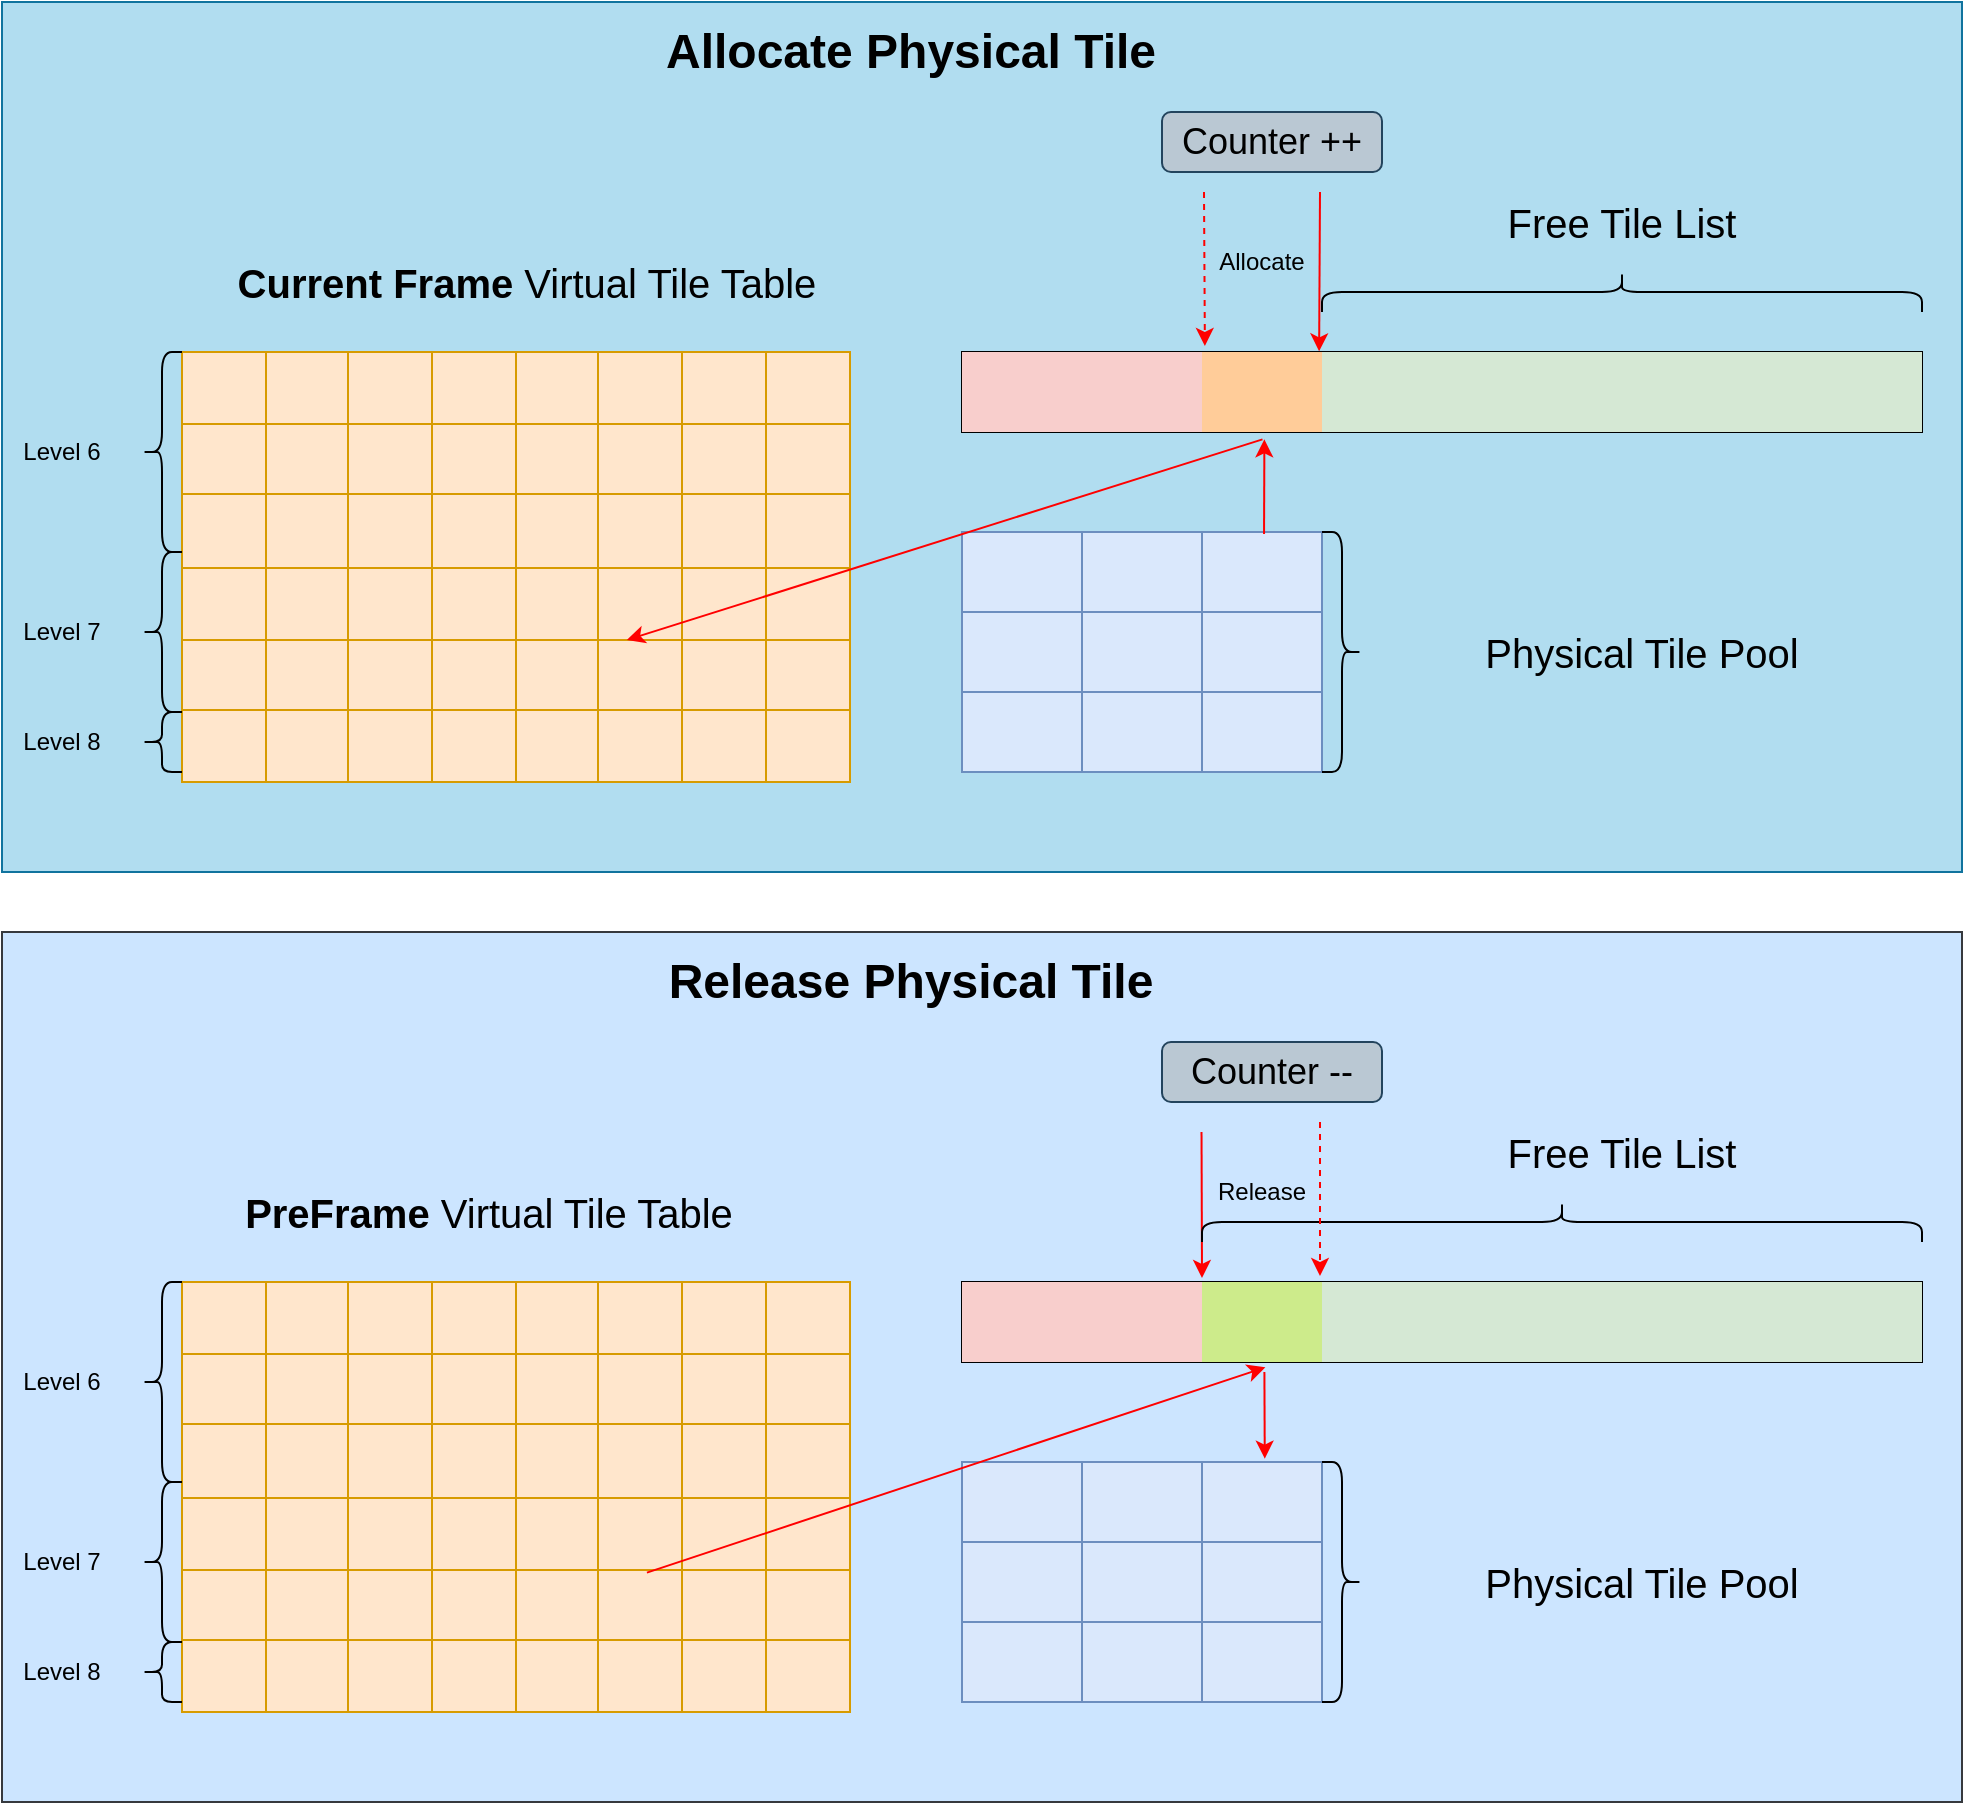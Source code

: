 <mxfile version="24.2.5" type="device">
  <diagram name="第 1 页" id="DGAGM4fASEK_S_KQiLZ_">
    <mxGraphModel dx="2887" dy="1190" grid="1" gridSize="10" guides="1" tooltips="1" connect="1" arrows="1" fold="1" page="1" pageScale="1" pageWidth="827" pageHeight="1169" math="0" shadow="0">
      <root>
        <mxCell id="0" />
        <mxCell id="1" parent="0" />
        <mxCell id="GYayQTxHQQA6wyQ_yWLV-141" value="" style="rounded=0;whiteSpace=wrap;html=1;fillColor=#b1ddf0;strokeColor=#10739e;" vertex="1" parent="1">
          <mxGeometry x="-40" y="305" width="980" height="435" as="geometry" />
        </mxCell>
        <mxCell id="GYayQTxHQQA6wyQ_yWLV-1" value="" style="shape=table;startSize=0;container=1;collapsible=0;childLayout=tableLayout;fontSize=16;fillColor=#ffe6cc;strokeColor=#d79b00;" vertex="1" parent="1">
          <mxGeometry x="50" y="480" width="334" height="215" as="geometry" />
        </mxCell>
        <mxCell id="GYayQTxHQQA6wyQ_yWLV-2" value="" style="shape=tableRow;horizontal=0;startSize=0;swimlaneHead=0;swimlaneBody=0;strokeColor=inherit;top=0;left=0;bottom=0;right=0;collapsible=0;dropTarget=0;fillColor=none;points=[[0,0.5],[1,0.5]];portConstraint=eastwest;fontSize=16;" vertex="1" parent="GYayQTxHQQA6wyQ_yWLV-1">
          <mxGeometry width="334" height="36" as="geometry" />
        </mxCell>
        <mxCell id="GYayQTxHQQA6wyQ_yWLV-52" style="shape=partialRectangle;html=1;whiteSpace=wrap;connectable=0;strokeColor=inherit;overflow=hidden;fillColor=none;top=0;left=0;bottom=0;right=0;pointerEvents=1;fontSize=16;" vertex="1" parent="GYayQTxHQQA6wyQ_yWLV-2">
          <mxGeometry width="42" height="36" as="geometry">
            <mxRectangle width="42" height="36" as="alternateBounds" />
          </mxGeometry>
        </mxCell>
        <mxCell id="GYayQTxHQQA6wyQ_yWLV-3" value="" style="shape=partialRectangle;html=1;whiteSpace=wrap;connectable=0;strokeColor=inherit;overflow=hidden;fillColor=none;top=0;left=0;bottom=0;right=0;pointerEvents=1;fontSize=16;" vertex="1" parent="GYayQTxHQQA6wyQ_yWLV-2">
          <mxGeometry x="42" width="41" height="36" as="geometry">
            <mxRectangle width="41" height="36" as="alternateBounds" />
          </mxGeometry>
        </mxCell>
        <mxCell id="GYayQTxHQQA6wyQ_yWLV-4" value="" style="shape=partialRectangle;html=1;whiteSpace=wrap;connectable=0;strokeColor=inherit;overflow=hidden;fillColor=none;top=0;left=0;bottom=0;right=0;pointerEvents=1;fontSize=16;" vertex="1" parent="GYayQTxHQQA6wyQ_yWLV-2">
          <mxGeometry x="83" width="42" height="36" as="geometry">
            <mxRectangle width="42" height="36" as="alternateBounds" />
          </mxGeometry>
        </mxCell>
        <mxCell id="GYayQTxHQQA6wyQ_yWLV-5" value="" style="shape=partialRectangle;html=1;whiteSpace=wrap;connectable=0;strokeColor=inherit;overflow=hidden;fillColor=none;top=0;left=0;bottom=0;right=0;pointerEvents=1;fontSize=16;" vertex="1" parent="GYayQTxHQQA6wyQ_yWLV-2">
          <mxGeometry x="125" width="42" height="36" as="geometry">
            <mxRectangle width="42" height="36" as="alternateBounds" />
          </mxGeometry>
        </mxCell>
        <mxCell id="GYayQTxHQQA6wyQ_yWLV-34" style="shape=partialRectangle;html=1;whiteSpace=wrap;connectable=0;strokeColor=inherit;overflow=hidden;fillColor=none;top=0;left=0;bottom=0;right=0;pointerEvents=1;fontSize=16;" vertex="1" parent="GYayQTxHQQA6wyQ_yWLV-2">
          <mxGeometry x="167" width="41" height="36" as="geometry">
            <mxRectangle width="41" height="36" as="alternateBounds" />
          </mxGeometry>
        </mxCell>
        <mxCell id="GYayQTxHQQA6wyQ_yWLV-40" style="shape=partialRectangle;html=1;whiteSpace=wrap;connectable=0;strokeColor=inherit;overflow=hidden;fillColor=none;top=0;left=0;bottom=0;right=0;pointerEvents=1;fontSize=16;" vertex="1" parent="GYayQTxHQQA6wyQ_yWLV-2">
          <mxGeometry x="208" width="42" height="36" as="geometry">
            <mxRectangle width="42" height="36" as="alternateBounds" />
          </mxGeometry>
        </mxCell>
        <mxCell id="GYayQTxHQQA6wyQ_yWLV-58" style="shape=partialRectangle;html=1;whiteSpace=wrap;connectable=0;strokeColor=inherit;overflow=hidden;fillColor=none;top=0;left=0;bottom=0;right=0;pointerEvents=1;fontSize=16;" vertex="1" parent="GYayQTxHQQA6wyQ_yWLV-2">
          <mxGeometry x="250" width="42" height="36" as="geometry">
            <mxRectangle width="42" height="36" as="alternateBounds" />
          </mxGeometry>
        </mxCell>
        <mxCell id="GYayQTxHQQA6wyQ_yWLV-64" style="shape=partialRectangle;html=1;whiteSpace=wrap;connectable=0;strokeColor=inherit;overflow=hidden;fillColor=none;top=0;left=0;bottom=0;right=0;pointerEvents=1;fontSize=16;" vertex="1" parent="GYayQTxHQQA6wyQ_yWLV-2">
          <mxGeometry x="292" width="42" height="36" as="geometry">
            <mxRectangle width="42" height="36" as="alternateBounds" />
          </mxGeometry>
        </mxCell>
        <mxCell id="GYayQTxHQQA6wyQ_yWLV-14" style="shape=tableRow;horizontal=0;startSize=0;swimlaneHead=0;swimlaneBody=0;strokeColor=inherit;top=0;left=0;bottom=0;right=0;collapsible=0;dropTarget=0;fillColor=none;points=[[0,0.5],[1,0.5]];portConstraint=eastwest;fontSize=16;" vertex="1" parent="GYayQTxHQQA6wyQ_yWLV-1">
          <mxGeometry y="36" width="334" height="35" as="geometry" />
        </mxCell>
        <mxCell id="GYayQTxHQQA6wyQ_yWLV-53" style="shape=partialRectangle;html=1;whiteSpace=wrap;connectable=0;strokeColor=inherit;overflow=hidden;fillColor=none;top=0;left=0;bottom=0;right=0;pointerEvents=1;fontSize=16;" vertex="1" parent="GYayQTxHQQA6wyQ_yWLV-14">
          <mxGeometry width="42" height="35" as="geometry">
            <mxRectangle width="42" height="35" as="alternateBounds" />
          </mxGeometry>
        </mxCell>
        <mxCell id="GYayQTxHQQA6wyQ_yWLV-15" style="shape=partialRectangle;html=1;whiteSpace=wrap;connectable=0;strokeColor=inherit;overflow=hidden;fillColor=none;top=0;left=0;bottom=0;right=0;pointerEvents=1;fontSize=16;" vertex="1" parent="GYayQTxHQQA6wyQ_yWLV-14">
          <mxGeometry x="42" width="41" height="35" as="geometry">
            <mxRectangle width="41" height="35" as="alternateBounds" />
          </mxGeometry>
        </mxCell>
        <mxCell id="GYayQTxHQQA6wyQ_yWLV-16" style="shape=partialRectangle;html=1;whiteSpace=wrap;connectable=0;strokeColor=inherit;overflow=hidden;fillColor=none;top=0;left=0;bottom=0;right=0;pointerEvents=1;fontSize=16;" vertex="1" parent="GYayQTxHQQA6wyQ_yWLV-14">
          <mxGeometry x="83" width="42" height="35" as="geometry">
            <mxRectangle width="42" height="35" as="alternateBounds" />
          </mxGeometry>
        </mxCell>
        <mxCell id="GYayQTxHQQA6wyQ_yWLV-17" style="shape=partialRectangle;html=1;whiteSpace=wrap;connectable=0;strokeColor=inherit;overflow=hidden;fillColor=none;top=0;left=0;bottom=0;right=0;pointerEvents=1;fontSize=16;" vertex="1" parent="GYayQTxHQQA6wyQ_yWLV-14">
          <mxGeometry x="125" width="42" height="35" as="geometry">
            <mxRectangle width="42" height="35" as="alternateBounds" />
          </mxGeometry>
        </mxCell>
        <mxCell id="GYayQTxHQQA6wyQ_yWLV-35" style="shape=partialRectangle;html=1;whiteSpace=wrap;connectable=0;strokeColor=inherit;overflow=hidden;fillColor=none;top=0;left=0;bottom=0;right=0;pointerEvents=1;fontSize=16;" vertex="1" parent="GYayQTxHQQA6wyQ_yWLV-14">
          <mxGeometry x="167" width="41" height="35" as="geometry">
            <mxRectangle width="41" height="35" as="alternateBounds" />
          </mxGeometry>
        </mxCell>
        <mxCell id="GYayQTxHQQA6wyQ_yWLV-41" style="shape=partialRectangle;html=1;whiteSpace=wrap;connectable=0;strokeColor=inherit;overflow=hidden;fillColor=none;top=0;left=0;bottom=0;right=0;pointerEvents=1;fontSize=16;" vertex="1" parent="GYayQTxHQQA6wyQ_yWLV-14">
          <mxGeometry x="208" width="42" height="35" as="geometry">
            <mxRectangle width="42" height="35" as="alternateBounds" />
          </mxGeometry>
        </mxCell>
        <mxCell id="GYayQTxHQQA6wyQ_yWLV-59" style="shape=partialRectangle;html=1;whiteSpace=wrap;connectable=0;strokeColor=inherit;overflow=hidden;fillColor=none;top=0;left=0;bottom=0;right=0;pointerEvents=1;fontSize=16;" vertex="1" parent="GYayQTxHQQA6wyQ_yWLV-14">
          <mxGeometry x="250" width="42" height="35" as="geometry">
            <mxRectangle width="42" height="35" as="alternateBounds" />
          </mxGeometry>
        </mxCell>
        <mxCell id="GYayQTxHQQA6wyQ_yWLV-65" style="shape=partialRectangle;html=1;whiteSpace=wrap;connectable=0;strokeColor=inherit;overflow=hidden;fillColor=none;top=0;left=0;bottom=0;right=0;pointerEvents=1;fontSize=16;" vertex="1" parent="GYayQTxHQQA6wyQ_yWLV-14">
          <mxGeometry x="292" width="42" height="35" as="geometry">
            <mxRectangle width="42" height="35" as="alternateBounds" />
          </mxGeometry>
        </mxCell>
        <mxCell id="GYayQTxHQQA6wyQ_yWLV-18" style="shape=tableRow;horizontal=0;startSize=0;swimlaneHead=0;swimlaneBody=0;strokeColor=inherit;top=0;left=0;bottom=0;right=0;collapsible=0;dropTarget=0;fillColor=none;points=[[0,0.5],[1,0.5]];portConstraint=eastwest;fontSize=16;" vertex="1" parent="GYayQTxHQQA6wyQ_yWLV-1">
          <mxGeometry y="71" width="334" height="37" as="geometry" />
        </mxCell>
        <mxCell id="GYayQTxHQQA6wyQ_yWLV-54" style="shape=partialRectangle;html=1;whiteSpace=wrap;connectable=0;strokeColor=inherit;overflow=hidden;fillColor=none;top=0;left=0;bottom=0;right=0;pointerEvents=1;fontSize=16;" vertex="1" parent="GYayQTxHQQA6wyQ_yWLV-18">
          <mxGeometry width="42" height="37" as="geometry">
            <mxRectangle width="42" height="37" as="alternateBounds" />
          </mxGeometry>
        </mxCell>
        <mxCell id="GYayQTxHQQA6wyQ_yWLV-19" style="shape=partialRectangle;html=1;whiteSpace=wrap;connectable=0;strokeColor=inherit;overflow=hidden;fillColor=none;top=0;left=0;bottom=0;right=0;pointerEvents=1;fontSize=16;" vertex="1" parent="GYayQTxHQQA6wyQ_yWLV-18">
          <mxGeometry x="42" width="41" height="37" as="geometry">
            <mxRectangle width="41" height="37" as="alternateBounds" />
          </mxGeometry>
        </mxCell>
        <mxCell id="GYayQTxHQQA6wyQ_yWLV-20" style="shape=partialRectangle;html=1;whiteSpace=wrap;connectable=0;strokeColor=inherit;overflow=hidden;fillColor=none;top=0;left=0;bottom=0;right=0;pointerEvents=1;fontSize=16;" vertex="1" parent="GYayQTxHQQA6wyQ_yWLV-18">
          <mxGeometry x="83" width="42" height="37" as="geometry">
            <mxRectangle width="42" height="37" as="alternateBounds" />
          </mxGeometry>
        </mxCell>
        <mxCell id="GYayQTxHQQA6wyQ_yWLV-21" style="shape=partialRectangle;html=1;whiteSpace=wrap;connectable=0;strokeColor=inherit;overflow=hidden;fillColor=none;top=0;left=0;bottom=0;right=0;pointerEvents=1;fontSize=16;" vertex="1" parent="GYayQTxHQQA6wyQ_yWLV-18">
          <mxGeometry x="125" width="42" height="37" as="geometry">
            <mxRectangle width="42" height="37" as="alternateBounds" />
          </mxGeometry>
        </mxCell>
        <mxCell id="GYayQTxHQQA6wyQ_yWLV-36" style="shape=partialRectangle;html=1;whiteSpace=wrap;connectable=0;strokeColor=inherit;overflow=hidden;fillColor=none;top=0;left=0;bottom=0;right=0;pointerEvents=1;fontSize=16;" vertex="1" parent="GYayQTxHQQA6wyQ_yWLV-18">
          <mxGeometry x="167" width="41" height="37" as="geometry">
            <mxRectangle width="41" height="37" as="alternateBounds" />
          </mxGeometry>
        </mxCell>
        <mxCell id="GYayQTxHQQA6wyQ_yWLV-42" style="shape=partialRectangle;html=1;whiteSpace=wrap;connectable=0;strokeColor=inherit;overflow=hidden;fillColor=none;top=0;left=0;bottom=0;right=0;pointerEvents=1;fontSize=16;" vertex="1" parent="GYayQTxHQQA6wyQ_yWLV-18">
          <mxGeometry x="208" width="42" height="37" as="geometry">
            <mxRectangle width="42" height="37" as="alternateBounds" />
          </mxGeometry>
        </mxCell>
        <mxCell id="GYayQTxHQQA6wyQ_yWLV-60" style="shape=partialRectangle;html=1;whiteSpace=wrap;connectable=0;strokeColor=inherit;overflow=hidden;fillColor=none;top=0;left=0;bottom=0;right=0;pointerEvents=1;fontSize=16;" vertex="1" parent="GYayQTxHQQA6wyQ_yWLV-18">
          <mxGeometry x="250" width="42" height="37" as="geometry">
            <mxRectangle width="42" height="37" as="alternateBounds" />
          </mxGeometry>
        </mxCell>
        <mxCell id="GYayQTxHQQA6wyQ_yWLV-66" style="shape=partialRectangle;html=1;whiteSpace=wrap;connectable=0;strokeColor=inherit;overflow=hidden;fillColor=none;top=0;left=0;bottom=0;right=0;pointerEvents=1;fontSize=16;" vertex="1" parent="GYayQTxHQQA6wyQ_yWLV-18">
          <mxGeometry x="292" width="42" height="37" as="geometry">
            <mxRectangle width="42" height="37" as="alternateBounds" />
          </mxGeometry>
        </mxCell>
        <mxCell id="GYayQTxHQQA6wyQ_yWLV-22" style="shape=tableRow;horizontal=0;startSize=0;swimlaneHead=0;swimlaneBody=0;strokeColor=inherit;top=0;left=0;bottom=0;right=0;collapsible=0;dropTarget=0;fillColor=none;points=[[0,0.5],[1,0.5]];portConstraint=eastwest;fontSize=16;" vertex="1" parent="GYayQTxHQQA6wyQ_yWLV-1">
          <mxGeometry y="108" width="334" height="36" as="geometry" />
        </mxCell>
        <mxCell id="GYayQTxHQQA6wyQ_yWLV-55" style="shape=partialRectangle;html=1;whiteSpace=wrap;connectable=0;strokeColor=inherit;overflow=hidden;fillColor=none;top=0;left=0;bottom=0;right=0;pointerEvents=1;fontSize=16;" vertex="1" parent="GYayQTxHQQA6wyQ_yWLV-22">
          <mxGeometry width="42" height="36" as="geometry">
            <mxRectangle width="42" height="36" as="alternateBounds" />
          </mxGeometry>
        </mxCell>
        <mxCell id="GYayQTxHQQA6wyQ_yWLV-23" style="shape=partialRectangle;html=1;whiteSpace=wrap;connectable=0;strokeColor=inherit;overflow=hidden;fillColor=none;top=0;left=0;bottom=0;right=0;pointerEvents=1;fontSize=16;" vertex="1" parent="GYayQTxHQQA6wyQ_yWLV-22">
          <mxGeometry x="42" width="41" height="36" as="geometry">
            <mxRectangle width="41" height="36" as="alternateBounds" />
          </mxGeometry>
        </mxCell>
        <mxCell id="GYayQTxHQQA6wyQ_yWLV-24" style="shape=partialRectangle;html=1;whiteSpace=wrap;connectable=0;strokeColor=inherit;overflow=hidden;fillColor=none;top=0;left=0;bottom=0;right=0;pointerEvents=1;fontSize=16;" vertex="1" parent="GYayQTxHQQA6wyQ_yWLV-22">
          <mxGeometry x="83" width="42" height="36" as="geometry">
            <mxRectangle width="42" height="36" as="alternateBounds" />
          </mxGeometry>
        </mxCell>
        <mxCell id="GYayQTxHQQA6wyQ_yWLV-25" style="shape=partialRectangle;html=1;whiteSpace=wrap;connectable=0;strokeColor=inherit;overflow=hidden;fillColor=none;top=0;left=0;bottom=0;right=0;pointerEvents=1;fontSize=16;" vertex="1" parent="GYayQTxHQQA6wyQ_yWLV-22">
          <mxGeometry x="125" width="42" height="36" as="geometry">
            <mxRectangle width="42" height="36" as="alternateBounds" />
          </mxGeometry>
        </mxCell>
        <mxCell id="GYayQTxHQQA6wyQ_yWLV-37" style="shape=partialRectangle;html=1;whiteSpace=wrap;connectable=0;strokeColor=inherit;overflow=hidden;fillColor=none;top=0;left=0;bottom=0;right=0;pointerEvents=1;fontSize=16;" vertex="1" parent="GYayQTxHQQA6wyQ_yWLV-22">
          <mxGeometry x="167" width="41" height="36" as="geometry">
            <mxRectangle width="41" height="36" as="alternateBounds" />
          </mxGeometry>
        </mxCell>
        <mxCell id="GYayQTxHQQA6wyQ_yWLV-43" style="shape=partialRectangle;html=1;whiteSpace=wrap;connectable=0;strokeColor=inherit;overflow=hidden;fillColor=none;top=0;left=0;bottom=0;right=0;pointerEvents=1;fontSize=16;" vertex="1" parent="GYayQTxHQQA6wyQ_yWLV-22">
          <mxGeometry x="208" width="42" height="36" as="geometry">
            <mxRectangle width="42" height="36" as="alternateBounds" />
          </mxGeometry>
        </mxCell>
        <mxCell id="GYayQTxHQQA6wyQ_yWLV-61" style="shape=partialRectangle;html=1;whiteSpace=wrap;connectable=0;strokeColor=inherit;overflow=hidden;fillColor=none;top=0;left=0;bottom=0;right=0;pointerEvents=1;fontSize=16;" vertex="1" parent="GYayQTxHQQA6wyQ_yWLV-22">
          <mxGeometry x="250" width="42" height="36" as="geometry">
            <mxRectangle width="42" height="36" as="alternateBounds" />
          </mxGeometry>
        </mxCell>
        <mxCell id="GYayQTxHQQA6wyQ_yWLV-67" style="shape=partialRectangle;html=1;whiteSpace=wrap;connectable=0;strokeColor=inherit;overflow=hidden;fillColor=none;top=0;left=0;bottom=0;right=0;pointerEvents=1;fontSize=16;" vertex="1" parent="GYayQTxHQQA6wyQ_yWLV-22">
          <mxGeometry x="292" width="42" height="36" as="geometry">
            <mxRectangle width="42" height="36" as="alternateBounds" />
          </mxGeometry>
        </mxCell>
        <mxCell id="GYayQTxHQQA6wyQ_yWLV-26" style="shape=tableRow;horizontal=0;startSize=0;swimlaneHead=0;swimlaneBody=0;strokeColor=inherit;top=0;left=0;bottom=0;right=0;collapsible=0;dropTarget=0;fillColor=none;points=[[0,0.5],[1,0.5]];portConstraint=eastwest;fontSize=16;" vertex="1" parent="GYayQTxHQQA6wyQ_yWLV-1">
          <mxGeometry y="144" width="334" height="35" as="geometry" />
        </mxCell>
        <mxCell id="GYayQTxHQQA6wyQ_yWLV-56" style="shape=partialRectangle;html=1;whiteSpace=wrap;connectable=0;strokeColor=inherit;overflow=hidden;fillColor=none;top=0;left=0;bottom=0;right=0;pointerEvents=1;fontSize=16;" vertex="1" parent="GYayQTxHQQA6wyQ_yWLV-26">
          <mxGeometry width="42" height="35" as="geometry">
            <mxRectangle width="42" height="35" as="alternateBounds" />
          </mxGeometry>
        </mxCell>
        <mxCell id="GYayQTxHQQA6wyQ_yWLV-27" style="shape=partialRectangle;html=1;whiteSpace=wrap;connectable=0;strokeColor=inherit;overflow=hidden;fillColor=none;top=0;left=0;bottom=0;right=0;pointerEvents=1;fontSize=16;" vertex="1" parent="GYayQTxHQQA6wyQ_yWLV-26">
          <mxGeometry x="42" width="41" height="35" as="geometry">
            <mxRectangle width="41" height="35" as="alternateBounds" />
          </mxGeometry>
        </mxCell>
        <mxCell id="GYayQTxHQQA6wyQ_yWLV-28" style="shape=partialRectangle;html=1;whiteSpace=wrap;connectable=0;strokeColor=inherit;overflow=hidden;fillColor=none;top=0;left=0;bottom=0;right=0;pointerEvents=1;fontSize=16;" vertex="1" parent="GYayQTxHQQA6wyQ_yWLV-26">
          <mxGeometry x="83" width="42" height="35" as="geometry">
            <mxRectangle width="42" height="35" as="alternateBounds" />
          </mxGeometry>
        </mxCell>
        <mxCell id="GYayQTxHQQA6wyQ_yWLV-29" style="shape=partialRectangle;html=1;whiteSpace=wrap;connectable=0;strokeColor=inherit;overflow=hidden;fillColor=none;top=0;left=0;bottom=0;right=0;pointerEvents=1;fontSize=16;" vertex="1" parent="GYayQTxHQQA6wyQ_yWLV-26">
          <mxGeometry x="125" width="42" height="35" as="geometry">
            <mxRectangle width="42" height="35" as="alternateBounds" />
          </mxGeometry>
        </mxCell>
        <mxCell id="GYayQTxHQQA6wyQ_yWLV-38" style="shape=partialRectangle;html=1;whiteSpace=wrap;connectable=0;strokeColor=inherit;overflow=hidden;fillColor=none;top=0;left=0;bottom=0;right=0;pointerEvents=1;fontSize=16;" vertex="1" parent="GYayQTxHQQA6wyQ_yWLV-26">
          <mxGeometry x="167" width="41" height="35" as="geometry">
            <mxRectangle width="41" height="35" as="alternateBounds" />
          </mxGeometry>
        </mxCell>
        <mxCell id="GYayQTxHQQA6wyQ_yWLV-44" style="shape=partialRectangle;html=1;whiteSpace=wrap;connectable=0;strokeColor=inherit;overflow=hidden;fillColor=none;top=0;left=0;bottom=0;right=0;pointerEvents=1;fontSize=16;" vertex="1" parent="GYayQTxHQQA6wyQ_yWLV-26">
          <mxGeometry x="208" width="42" height="35" as="geometry">
            <mxRectangle width="42" height="35" as="alternateBounds" />
          </mxGeometry>
        </mxCell>
        <mxCell id="GYayQTxHQQA6wyQ_yWLV-62" style="shape=partialRectangle;html=1;whiteSpace=wrap;connectable=0;strokeColor=inherit;overflow=hidden;fillColor=none;top=0;left=0;bottom=0;right=0;pointerEvents=1;fontSize=16;" vertex="1" parent="GYayQTxHQQA6wyQ_yWLV-26">
          <mxGeometry x="250" width="42" height="35" as="geometry">
            <mxRectangle width="42" height="35" as="alternateBounds" />
          </mxGeometry>
        </mxCell>
        <mxCell id="GYayQTxHQQA6wyQ_yWLV-68" style="shape=partialRectangle;html=1;whiteSpace=wrap;connectable=0;strokeColor=inherit;overflow=hidden;fillColor=none;top=0;left=0;bottom=0;right=0;pointerEvents=1;fontSize=16;" vertex="1" parent="GYayQTxHQQA6wyQ_yWLV-26">
          <mxGeometry x="292" width="42" height="35" as="geometry">
            <mxRectangle width="42" height="35" as="alternateBounds" />
          </mxGeometry>
        </mxCell>
        <mxCell id="GYayQTxHQQA6wyQ_yWLV-30" style="shape=tableRow;horizontal=0;startSize=0;swimlaneHead=0;swimlaneBody=0;strokeColor=inherit;top=0;left=0;bottom=0;right=0;collapsible=0;dropTarget=0;fillColor=none;points=[[0,0.5],[1,0.5]];portConstraint=eastwest;fontSize=16;" vertex="1" parent="GYayQTxHQQA6wyQ_yWLV-1">
          <mxGeometry y="179" width="334" height="36" as="geometry" />
        </mxCell>
        <mxCell id="GYayQTxHQQA6wyQ_yWLV-57" style="shape=partialRectangle;html=1;whiteSpace=wrap;connectable=0;strokeColor=inherit;overflow=hidden;fillColor=none;top=0;left=0;bottom=0;right=0;pointerEvents=1;fontSize=16;" vertex="1" parent="GYayQTxHQQA6wyQ_yWLV-30">
          <mxGeometry width="42" height="36" as="geometry">
            <mxRectangle width="42" height="36" as="alternateBounds" />
          </mxGeometry>
        </mxCell>
        <mxCell id="GYayQTxHQQA6wyQ_yWLV-31" style="shape=partialRectangle;html=1;whiteSpace=wrap;connectable=0;strokeColor=inherit;overflow=hidden;fillColor=none;top=0;left=0;bottom=0;right=0;pointerEvents=1;fontSize=16;" vertex="1" parent="GYayQTxHQQA6wyQ_yWLV-30">
          <mxGeometry x="42" width="41" height="36" as="geometry">
            <mxRectangle width="41" height="36" as="alternateBounds" />
          </mxGeometry>
        </mxCell>
        <mxCell id="GYayQTxHQQA6wyQ_yWLV-32" style="shape=partialRectangle;html=1;whiteSpace=wrap;connectable=0;strokeColor=inherit;overflow=hidden;fillColor=none;top=0;left=0;bottom=0;right=0;pointerEvents=1;fontSize=16;" vertex="1" parent="GYayQTxHQQA6wyQ_yWLV-30">
          <mxGeometry x="83" width="42" height="36" as="geometry">
            <mxRectangle width="42" height="36" as="alternateBounds" />
          </mxGeometry>
        </mxCell>
        <mxCell id="GYayQTxHQQA6wyQ_yWLV-33" style="shape=partialRectangle;html=1;whiteSpace=wrap;connectable=0;strokeColor=inherit;overflow=hidden;fillColor=none;top=0;left=0;bottom=0;right=0;pointerEvents=1;fontSize=16;" vertex="1" parent="GYayQTxHQQA6wyQ_yWLV-30">
          <mxGeometry x="125" width="42" height="36" as="geometry">
            <mxRectangle width="42" height="36" as="alternateBounds" />
          </mxGeometry>
        </mxCell>
        <mxCell id="GYayQTxHQQA6wyQ_yWLV-39" style="shape=partialRectangle;html=1;whiteSpace=wrap;connectable=0;strokeColor=inherit;overflow=hidden;fillColor=none;top=0;left=0;bottom=0;right=0;pointerEvents=1;fontSize=16;" vertex="1" parent="GYayQTxHQQA6wyQ_yWLV-30">
          <mxGeometry x="167" width="41" height="36" as="geometry">
            <mxRectangle width="41" height="36" as="alternateBounds" />
          </mxGeometry>
        </mxCell>
        <mxCell id="GYayQTxHQQA6wyQ_yWLV-45" style="shape=partialRectangle;html=1;whiteSpace=wrap;connectable=0;strokeColor=inherit;overflow=hidden;fillColor=none;top=0;left=0;bottom=0;right=0;pointerEvents=1;fontSize=16;" vertex="1" parent="GYayQTxHQQA6wyQ_yWLV-30">
          <mxGeometry x="208" width="42" height="36" as="geometry">
            <mxRectangle width="42" height="36" as="alternateBounds" />
          </mxGeometry>
        </mxCell>
        <mxCell id="GYayQTxHQQA6wyQ_yWLV-63" style="shape=partialRectangle;html=1;whiteSpace=wrap;connectable=0;strokeColor=inherit;overflow=hidden;fillColor=none;top=0;left=0;bottom=0;right=0;pointerEvents=1;fontSize=16;" vertex="1" parent="GYayQTxHQQA6wyQ_yWLV-30">
          <mxGeometry x="250" width="42" height="36" as="geometry">
            <mxRectangle width="42" height="36" as="alternateBounds" />
          </mxGeometry>
        </mxCell>
        <mxCell id="GYayQTxHQQA6wyQ_yWLV-69" style="shape=partialRectangle;html=1;whiteSpace=wrap;connectable=0;strokeColor=inherit;overflow=hidden;fillColor=none;top=0;left=0;bottom=0;right=0;pointerEvents=1;fontSize=16;" vertex="1" parent="GYayQTxHQQA6wyQ_yWLV-30">
          <mxGeometry x="292" width="42" height="36" as="geometry">
            <mxRectangle width="42" height="36" as="alternateBounds" />
          </mxGeometry>
        </mxCell>
        <mxCell id="GYayQTxHQQA6wyQ_yWLV-70" value="" style="shape=curlyBracket;whiteSpace=wrap;html=1;rounded=1;labelPosition=left;verticalLabelPosition=middle;align=right;verticalAlign=middle;" vertex="1" parent="1">
          <mxGeometry x="30" y="480" width="20" height="100" as="geometry" />
        </mxCell>
        <mxCell id="GYayQTxHQQA6wyQ_yWLV-71" value="" style="shape=curlyBracket;whiteSpace=wrap;html=1;rounded=1;labelPosition=left;verticalLabelPosition=middle;align=right;verticalAlign=middle;" vertex="1" parent="1">
          <mxGeometry x="30" y="580" width="20" height="80" as="geometry" />
        </mxCell>
        <mxCell id="GYayQTxHQQA6wyQ_yWLV-72" value="" style="shape=curlyBracket;whiteSpace=wrap;html=1;rounded=1;labelPosition=left;verticalLabelPosition=middle;align=right;verticalAlign=middle;" vertex="1" parent="1">
          <mxGeometry x="30" y="660" width="20" height="30" as="geometry" />
        </mxCell>
        <mxCell id="GYayQTxHQQA6wyQ_yWLV-73" value="" style="shape=table;startSize=0;container=1;collapsible=0;childLayout=tableLayout;fontSize=16;" vertex="1" parent="1">
          <mxGeometry x="440" y="480" width="480" height="40" as="geometry" />
        </mxCell>
        <mxCell id="GYayQTxHQQA6wyQ_yWLV-74" value="" style="shape=tableRow;horizontal=0;startSize=0;swimlaneHead=0;swimlaneBody=0;strokeColor=inherit;top=0;left=0;bottom=0;right=0;collapsible=0;dropTarget=0;fillColor=none;points=[[0,0.5],[1,0.5]];portConstraint=eastwest;fontSize=16;" vertex="1" parent="GYayQTxHQQA6wyQ_yWLV-73">
          <mxGeometry width="480" height="40" as="geometry" />
        </mxCell>
        <mxCell id="GYayQTxHQQA6wyQ_yWLV-75" value="" style="shape=partialRectangle;html=1;whiteSpace=wrap;connectable=0;strokeColor=#b85450;overflow=hidden;fillColor=#f8cecc;top=0;left=0;bottom=0;right=0;pointerEvents=1;fontSize=16;" vertex="1" parent="GYayQTxHQQA6wyQ_yWLV-74">
          <mxGeometry width="60" height="40" as="geometry">
            <mxRectangle width="60" height="40" as="alternateBounds" />
          </mxGeometry>
        </mxCell>
        <mxCell id="GYayQTxHQQA6wyQ_yWLV-76" value="" style="shape=partialRectangle;html=1;whiteSpace=wrap;connectable=0;strokeColor=#b85450;overflow=hidden;fillColor=#f8cecc;top=0;left=0;bottom=0;right=0;pointerEvents=1;fontSize=16;" vertex="1" parent="GYayQTxHQQA6wyQ_yWLV-74">
          <mxGeometry x="60" width="60" height="40" as="geometry">
            <mxRectangle width="60" height="40" as="alternateBounds" />
          </mxGeometry>
        </mxCell>
        <mxCell id="GYayQTxHQQA6wyQ_yWLV-92" style="shape=partialRectangle;html=1;whiteSpace=wrap;connectable=0;strokeColor=#36393d;overflow=hidden;fillColor=#ffcc99;top=0;left=0;bottom=0;right=0;pointerEvents=1;fontSize=16;" vertex="1" parent="GYayQTxHQQA6wyQ_yWLV-74">
          <mxGeometry x="120" width="60" height="40" as="geometry">
            <mxRectangle width="60" height="40" as="alternateBounds" />
          </mxGeometry>
        </mxCell>
        <mxCell id="GYayQTxHQQA6wyQ_yWLV-93" style="shape=partialRectangle;html=1;whiteSpace=wrap;connectable=0;strokeColor=#82b366;overflow=hidden;fillColor=#d5e8d4;top=0;left=0;bottom=0;right=0;pointerEvents=1;fontSize=16;" vertex="1" parent="GYayQTxHQQA6wyQ_yWLV-74">
          <mxGeometry x="180" width="60" height="40" as="geometry">
            <mxRectangle width="60" height="40" as="alternateBounds" />
          </mxGeometry>
        </mxCell>
        <mxCell id="GYayQTxHQQA6wyQ_yWLV-94" style="shape=partialRectangle;html=1;whiteSpace=wrap;connectable=0;strokeColor=#82b366;overflow=hidden;fillColor=#d5e8d4;top=0;left=0;bottom=0;right=0;pointerEvents=1;fontSize=16;" vertex="1" parent="GYayQTxHQQA6wyQ_yWLV-74">
          <mxGeometry x="240" width="60" height="40" as="geometry">
            <mxRectangle width="60" height="40" as="alternateBounds" />
          </mxGeometry>
        </mxCell>
        <mxCell id="GYayQTxHQQA6wyQ_yWLV-95" style="shape=partialRectangle;html=1;whiteSpace=wrap;connectable=0;strokeColor=#82b366;overflow=hidden;fillColor=#d5e8d4;top=0;left=0;bottom=0;right=0;pointerEvents=1;fontSize=16;" vertex="1" parent="GYayQTxHQQA6wyQ_yWLV-74">
          <mxGeometry x="300" width="60" height="40" as="geometry">
            <mxRectangle width="60" height="40" as="alternateBounds" />
          </mxGeometry>
        </mxCell>
        <mxCell id="GYayQTxHQQA6wyQ_yWLV-96" style="shape=partialRectangle;html=1;whiteSpace=wrap;connectable=0;strokeColor=#82b366;overflow=hidden;fillColor=#d5e8d4;top=0;left=0;bottom=0;right=0;pointerEvents=1;fontSize=16;" vertex="1" parent="GYayQTxHQQA6wyQ_yWLV-74">
          <mxGeometry x="360" width="60" height="40" as="geometry">
            <mxRectangle width="60" height="40" as="alternateBounds" />
          </mxGeometry>
        </mxCell>
        <mxCell id="GYayQTxHQQA6wyQ_yWLV-97" style="shape=partialRectangle;html=1;whiteSpace=wrap;connectable=0;strokeColor=#82b366;overflow=hidden;fillColor=#d5e8d4;top=0;left=0;bottom=0;right=0;pointerEvents=1;fontSize=16;" vertex="1" parent="GYayQTxHQQA6wyQ_yWLV-74">
          <mxGeometry x="420" width="60" height="40" as="geometry">
            <mxRectangle width="60" height="40" as="alternateBounds" />
          </mxGeometry>
        </mxCell>
        <mxCell id="GYayQTxHQQA6wyQ_yWLV-98" value="" style="endArrow=classic;html=1;rounded=0;dashed=1;entryX=0.253;entryY=-0.075;entryDx=0;entryDy=0;entryPerimeter=0;strokeColor=#FF0000;" edge="1" parent="1" target="GYayQTxHQQA6wyQ_yWLV-74">
          <mxGeometry width="50" height="50" relative="1" as="geometry">
            <mxPoint x="561" y="400" as="sourcePoint" />
            <mxPoint x="440" y="680" as="targetPoint" />
          </mxGeometry>
        </mxCell>
        <mxCell id="GYayQTxHQQA6wyQ_yWLV-99" value="" style="endArrow=classic;html=1;rounded=0;entryX=0.372;entryY=-0.008;entryDx=0;entryDy=0;entryPerimeter=0;strokeColor=#FF0000;" edge="1" parent="1" target="GYayQTxHQQA6wyQ_yWLV-74">
          <mxGeometry width="50" height="50" relative="1" as="geometry">
            <mxPoint x="619" y="400" as="sourcePoint" />
            <mxPoint x="440" y="680" as="targetPoint" />
          </mxGeometry>
        </mxCell>
        <mxCell id="GYayQTxHQQA6wyQ_yWLV-101" value="Counter ++" style="rounded=1;whiteSpace=wrap;html=1;fontSize=18;fillColor=#bac8d3;strokeColor=#23445d;" vertex="1" parent="1">
          <mxGeometry x="540" y="360" width="110" height="30" as="geometry" />
        </mxCell>
        <mxCell id="GYayQTxHQQA6wyQ_yWLV-102" value="" style="shape=curlyBracket;whiteSpace=wrap;html=1;rounded=1;flipH=1;labelPosition=right;verticalLabelPosition=middle;align=left;verticalAlign=middle;direction=south;" vertex="1" parent="1">
          <mxGeometry x="620" y="440" width="300" height="20" as="geometry" />
        </mxCell>
        <mxCell id="GYayQTxHQQA6wyQ_yWLV-103" value="Free Tile List" style="text;html=1;align=center;verticalAlign=middle;whiteSpace=wrap;rounded=0;fontSize=20;" vertex="1" parent="1">
          <mxGeometry x="700" y="400" width="140" height="30" as="geometry" />
        </mxCell>
        <mxCell id="GYayQTxHQQA6wyQ_yWLV-117" value="" style="shape=table;startSize=0;container=1;collapsible=0;childLayout=tableLayout;fontSize=16;fillColor=#dae8fc;strokeColor=#6c8ebf;" vertex="1" parent="1">
          <mxGeometry x="440" y="570" width="180" height="120" as="geometry" />
        </mxCell>
        <mxCell id="GYayQTxHQQA6wyQ_yWLV-118" value="" style="shape=tableRow;horizontal=0;startSize=0;swimlaneHead=0;swimlaneBody=0;strokeColor=inherit;top=0;left=0;bottom=0;right=0;collapsible=0;dropTarget=0;fillColor=none;points=[[0,0.5],[1,0.5]];portConstraint=eastwest;fontSize=16;" vertex="1" parent="GYayQTxHQQA6wyQ_yWLV-117">
          <mxGeometry width="180" height="40" as="geometry" />
        </mxCell>
        <mxCell id="GYayQTxHQQA6wyQ_yWLV-119" value="" style="shape=partialRectangle;html=1;whiteSpace=wrap;connectable=0;strokeColor=inherit;overflow=hidden;fillColor=none;top=0;left=0;bottom=0;right=0;pointerEvents=1;fontSize=16;" vertex="1" parent="GYayQTxHQQA6wyQ_yWLV-118">
          <mxGeometry width="60" height="40" as="geometry">
            <mxRectangle width="60" height="40" as="alternateBounds" />
          </mxGeometry>
        </mxCell>
        <mxCell id="GYayQTxHQQA6wyQ_yWLV-120" value="" style="shape=partialRectangle;html=1;whiteSpace=wrap;connectable=0;strokeColor=inherit;overflow=hidden;fillColor=none;top=0;left=0;bottom=0;right=0;pointerEvents=1;fontSize=16;" vertex="1" parent="GYayQTxHQQA6wyQ_yWLV-118">
          <mxGeometry x="60" width="60" height="40" as="geometry">
            <mxRectangle width="60" height="40" as="alternateBounds" />
          </mxGeometry>
        </mxCell>
        <mxCell id="GYayQTxHQQA6wyQ_yWLV-121" value="" style="shape=partialRectangle;html=1;whiteSpace=wrap;connectable=0;strokeColor=inherit;overflow=hidden;fillColor=none;top=0;left=0;bottom=0;right=0;pointerEvents=1;fontSize=16;" vertex="1" parent="GYayQTxHQQA6wyQ_yWLV-118">
          <mxGeometry x="120" width="60" height="40" as="geometry">
            <mxRectangle width="60" height="40" as="alternateBounds" />
          </mxGeometry>
        </mxCell>
        <mxCell id="GYayQTxHQQA6wyQ_yWLV-122" value="" style="shape=tableRow;horizontal=0;startSize=0;swimlaneHead=0;swimlaneBody=0;strokeColor=inherit;top=0;left=0;bottom=0;right=0;collapsible=0;dropTarget=0;fillColor=none;points=[[0,0.5],[1,0.5]];portConstraint=eastwest;fontSize=16;" vertex="1" parent="GYayQTxHQQA6wyQ_yWLV-117">
          <mxGeometry y="40" width="180" height="40" as="geometry" />
        </mxCell>
        <mxCell id="GYayQTxHQQA6wyQ_yWLV-123" value="" style="shape=partialRectangle;html=1;whiteSpace=wrap;connectable=0;strokeColor=inherit;overflow=hidden;fillColor=none;top=0;left=0;bottom=0;right=0;pointerEvents=1;fontSize=16;" vertex="1" parent="GYayQTxHQQA6wyQ_yWLV-122">
          <mxGeometry width="60" height="40" as="geometry">
            <mxRectangle width="60" height="40" as="alternateBounds" />
          </mxGeometry>
        </mxCell>
        <mxCell id="GYayQTxHQQA6wyQ_yWLV-124" value="" style="shape=partialRectangle;html=1;whiteSpace=wrap;connectable=0;strokeColor=inherit;overflow=hidden;fillColor=none;top=0;left=0;bottom=0;right=0;pointerEvents=1;fontSize=16;" vertex="1" parent="GYayQTxHQQA6wyQ_yWLV-122">
          <mxGeometry x="60" width="60" height="40" as="geometry">
            <mxRectangle width="60" height="40" as="alternateBounds" />
          </mxGeometry>
        </mxCell>
        <mxCell id="GYayQTxHQQA6wyQ_yWLV-125" value="" style="shape=partialRectangle;html=1;whiteSpace=wrap;connectable=0;strokeColor=inherit;overflow=hidden;fillColor=none;top=0;left=0;bottom=0;right=0;pointerEvents=1;fontSize=16;" vertex="1" parent="GYayQTxHQQA6wyQ_yWLV-122">
          <mxGeometry x="120" width="60" height="40" as="geometry">
            <mxRectangle width="60" height="40" as="alternateBounds" />
          </mxGeometry>
        </mxCell>
        <mxCell id="GYayQTxHQQA6wyQ_yWLV-126" value="" style="shape=tableRow;horizontal=0;startSize=0;swimlaneHead=0;swimlaneBody=0;strokeColor=inherit;top=0;left=0;bottom=0;right=0;collapsible=0;dropTarget=0;fillColor=none;points=[[0,0.5],[1,0.5]];portConstraint=eastwest;fontSize=16;" vertex="1" parent="GYayQTxHQQA6wyQ_yWLV-117">
          <mxGeometry y="80" width="180" height="40" as="geometry" />
        </mxCell>
        <mxCell id="GYayQTxHQQA6wyQ_yWLV-127" value="" style="shape=partialRectangle;html=1;whiteSpace=wrap;connectable=0;strokeColor=inherit;overflow=hidden;fillColor=none;top=0;left=0;bottom=0;right=0;pointerEvents=1;fontSize=16;" vertex="1" parent="GYayQTxHQQA6wyQ_yWLV-126">
          <mxGeometry width="60" height="40" as="geometry">
            <mxRectangle width="60" height="40" as="alternateBounds" />
          </mxGeometry>
        </mxCell>
        <mxCell id="GYayQTxHQQA6wyQ_yWLV-128" value="" style="shape=partialRectangle;html=1;whiteSpace=wrap;connectable=0;strokeColor=inherit;overflow=hidden;fillColor=none;top=0;left=0;bottom=0;right=0;pointerEvents=1;fontSize=16;" vertex="1" parent="GYayQTxHQQA6wyQ_yWLV-126">
          <mxGeometry x="60" width="60" height="40" as="geometry">
            <mxRectangle width="60" height="40" as="alternateBounds" />
          </mxGeometry>
        </mxCell>
        <mxCell id="GYayQTxHQQA6wyQ_yWLV-129" value="" style="shape=partialRectangle;html=1;whiteSpace=wrap;connectable=0;strokeColor=inherit;overflow=hidden;fillColor=none;top=0;left=0;bottom=0;right=0;pointerEvents=1;fontSize=16;" vertex="1" parent="GYayQTxHQQA6wyQ_yWLV-126">
          <mxGeometry x="120" width="60" height="40" as="geometry">
            <mxRectangle width="60" height="40" as="alternateBounds" />
          </mxGeometry>
        </mxCell>
        <mxCell id="GYayQTxHQQA6wyQ_yWLV-132" value="" style="shape=curlyBracket;whiteSpace=wrap;html=1;rounded=1;flipH=1;labelPosition=right;verticalLabelPosition=middle;align=left;verticalAlign=middle;" vertex="1" parent="1">
          <mxGeometry x="620" y="570" width="20" height="120" as="geometry" />
        </mxCell>
        <mxCell id="GYayQTxHQQA6wyQ_yWLV-133" value="Physical Tile Pool" style="text;html=1;align=center;verticalAlign=middle;whiteSpace=wrap;rounded=0;fontSize=20;" vertex="1" parent="1">
          <mxGeometry x="660" y="615" width="240" height="30" as="geometry" />
        </mxCell>
        <mxCell id="GYayQTxHQQA6wyQ_yWLV-135" value="&lt;b&gt;Current Frame&lt;/b&gt; Virtual Tile Table" style="text;html=1;align=center;verticalAlign=middle;whiteSpace=wrap;rounded=0;fontSize=20;" vertex="1" parent="1">
          <mxGeometry x="61" y="430" width="323" height="30" as="geometry" />
        </mxCell>
        <mxCell id="GYayQTxHQQA6wyQ_yWLV-136" value="" style="endArrow=classic;html=1;rounded=0;exitX=0.313;exitY=1.092;exitDx=0;exitDy=0;exitPerimeter=0;strokeColor=#FF0000;" edge="1" parent="1" source="GYayQTxHQQA6wyQ_yWLV-73" target="GYayQTxHQQA6wyQ_yWLV-26">
          <mxGeometry width="50" height="50" relative="1" as="geometry">
            <mxPoint x="390" y="730" as="sourcePoint" />
            <mxPoint x="440" y="680" as="targetPoint" />
          </mxGeometry>
        </mxCell>
        <mxCell id="GYayQTxHQQA6wyQ_yWLV-137" value="Allocate" style="text;html=1;align=center;verticalAlign=middle;whiteSpace=wrap;rounded=0;" vertex="1" parent="1">
          <mxGeometry x="560" y="420" width="60" height="30" as="geometry" />
        </mxCell>
        <mxCell id="GYayQTxHQQA6wyQ_yWLV-138" value="Level 6" style="text;html=1;align=center;verticalAlign=middle;whiteSpace=wrap;rounded=0;" vertex="1" parent="1">
          <mxGeometry x="-40" y="515" width="60" height="30" as="geometry" />
        </mxCell>
        <mxCell id="GYayQTxHQQA6wyQ_yWLV-139" value="Level 7" style="text;html=1;align=center;verticalAlign=middle;whiteSpace=wrap;rounded=0;" vertex="1" parent="1">
          <mxGeometry x="-40" y="605" width="60" height="30" as="geometry" />
        </mxCell>
        <mxCell id="GYayQTxHQQA6wyQ_yWLV-140" value="Level 8" style="text;html=1;align=center;verticalAlign=middle;whiteSpace=wrap;rounded=0;" vertex="1" parent="1">
          <mxGeometry x="-40" y="660" width="60" height="30" as="geometry" />
        </mxCell>
        <mxCell id="GYayQTxHQQA6wyQ_yWLV-142" value="Allocate Physical Tile" style="text;strokeColor=none;fillColor=none;html=1;fontSize=24;fontStyle=1;verticalAlign=middle;align=center;" vertex="1" parent="1">
          <mxGeometry x="364" y="310" width="100" height="40" as="geometry" />
        </mxCell>
        <mxCell id="GYayQTxHQQA6wyQ_yWLV-143" value="" style="rounded=0;whiteSpace=wrap;html=1;fillColor=#cce5ff;strokeColor=#36393d;" vertex="1" parent="1">
          <mxGeometry x="-40" y="770" width="980" height="435" as="geometry" />
        </mxCell>
        <mxCell id="GYayQTxHQQA6wyQ_yWLV-144" value="" style="shape=table;startSize=0;container=1;collapsible=0;childLayout=tableLayout;fontSize=16;fillColor=#ffe6cc;strokeColor=#d79b00;" vertex="1" parent="1">
          <mxGeometry x="50" y="945" width="334" height="215" as="geometry" />
        </mxCell>
        <mxCell id="GYayQTxHQQA6wyQ_yWLV-145" value="" style="shape=tableRow;horizontal=0;startSize=0;swimlaneHead=0;swimlaneBody=0;strokeColor=inherit;top=0;left=0;bottom=0;right=0;collapsible=0;dropTarget=0;fillColor=none;points=[[0,0.5],[1,0.5]];portConstraint=eastwest;fontSize=16;" vertex="1" parent="GYayQTxHQQA6wyQ_yWLV-144">
          <mxGeometry width="334" height="36" as="geometry" />
        </mxCell>
        <mxCell id="GYayQTxHQQA6wyQ_yWLV-146" style="shape=partialRectangle;html=1;whiteSpace=wrap;connectable=0;strokeColor=inherit;overflow=hidden;fillColor=none;top=0;left=0;bottom=0;right=0;pointerEvents=1;fontSize=16;" vertex="1" parent="GYayQTxHQQA6wyQ_yWLV-145">
          <mxGeometry width="42" height="36" as="geometry">
            <mxRectangle width="42" height="36" as="alternateBounds" />
          </mxGeometry>
        </mxCell>
        <mxCell id="GYayQTxHQQA6wyQ_yWLV-147" value="" style="shape=partialRectangle;html=1;whiteSpace=wrap;connectable=0;strokeColor=inherit;overflow=hidden;fillColor=none;top=0;left=0;bottom=0;right=0;pointerEvents=1;fontSize=16;" vertex="1" parent="GYayQTxHQQA6wyQ_yWLV-145">
          <mxGeometry x="42" width="41" height="36" as="geometry">
            <mxRectangle width="41" height="36" as="alternateBounds" />
          </mxGeometry>
        </mxCell>
        <mxCell id="GYayQTxHQQA6wyQ_yWLV-148" value="" style="shape=partialRectangle;html=1;whiteSpace=wrap;connectable=0;strokeColor=inherit;overflow=hidden;fillColor=none;top=0;left=0;bottom=0;right=0;pointerEvents=1;fontSize=16;" vertex="1" parent="GYayQTxHQQA6wyQ_yWLV-145">
          <mxGeometry x="83" width="42" height="36" as="geometry">
            <mxRectangle width="42" height="36" as="alternateBounds" />
          </mxGeometry>
        </mxCell>
        <mxCell id="GYayQTxHQQA6wyQ_yWLV-149" value="" style="shape=partialRectangle;html=1;whiteSpace=wrap;connectable=0;strokeColor=inherit;overflow=hidden;fillColor=none;top=0;left=0;bottom=0;right=0;pointerEvents=1;fontSize=16;" vertex="1" parent="GYayQTxHQQA6wyQ_yWLV-145">
          <mxGeometry x="125" width="42" height="36" as="geometry">
            <mxRectangle width="42" height="36" as="alternateBounds" />
          </mxGeometry>
        </mxCell>
        <mxCell id="GYayQTxHQQA6wyQ_yWLV-150" style="shape=partialRectangle;html=1;whiteSpace=wrap;connectable=0;strokeColor=inherit;overflow=hidden;fillColor=none;top=0;left=0;bottom=0;right=0;pointerEvents=1;fontSize=16;" vertex="1" parent="GYayQTxHQQA6wyQ_yWLV-145">
          <mxGeometry x="167" width="41" height="36" as="geometry">
            <mxRectangle width="41" height="36" as="alternateBounds" />
          </mxGeometry>
        </mxCell>
        <mxCell id="GYayQTxHQQA6wyQ_yWLV-151" style="shape=partialRectangle;html=1;whiteSpace=wrap;connectable=0;strokeColor=inherit;overflow=hidden;fillColor=none;top=0;left=0;bottom=0;right=0;pointerEvents=1;fontSize=16;" vertex="1" parent="GYayQTxHQQA6wyQ_yWLV-145">
          <mxGeometry x="208" width="42" height="36" as="geometry">
            <mxRectangle width="42" height="36" as="alternateBounds" />
          </mxGeometry>
        </mxCell>
        <mxCell id="GYayQTxHQQA6wyQ_yWLV-152" style="shape=partialRectangle;html=1;whiteSpace=wrap;connectable=0;strokeColor=inherit;overflow=hidden;fillColor=none;top=0;left=0;bottom=0;right=0;pointerEvents=1;fontSize=16;" vertex="1" parent="GYayQTxHQQA6wyQ_yWLV-145">
          <mxGeometry x="250" width="42" height="36" as="geometry">
            <mxRectangle width="42" height="36" as="alternateBounds" />
          </mxGeometry>
        </mxCell>
        <mxCell id="GYayQTxHQQA6wyQ_yWLV-153" style="shape=partialRectangle;html=1;whiteSpace=wrap;connectable=0;strokeColor=inherit;overflow=hidden;fillColor=none;top=0;left=0;bottom=0;right=0;pointerEvents=1;fontSize=16;" vertex="1" parent="GYayQTxHQQA6wyQ_yWLV-145">
          <mxGeometry x="292" width="42" height="36" as="geometry">
            <mxRectangle width="42" height="36" as="alternateBounds" />
          </mxGeometry>
        </mxCell>
        <mxCell id="GYayQTxHQQA6wyQ_yWLV-154" style="shape=tableRow;horizontal=0;startSize=0;swimlaneHead=0;swimlaneBody=0;strokeColor=inherit;top=0;left=0;bottom=0;right=0;collapsible=0;dropTarget=0;fillColor=none;points=[[0,0.5],[1,0.5]];portConstraint=eastwest;fontSize=16;" vertex="1" parent="GYayQTxHQQA6wyQ_yWLV-144">
          <mxGeometry y="36" width="334" height="35" as="geometry" />
        </mxCell>
        <mxCell id="GYayQTxHQQA6wyQ_yWLV-155" style="shape=partialRectangle;html=1;whiteSpace=wrap;connectable=0;strokeColor=inherit;overflow=hidden;fillColor=none;top=0;left=0;bottom=0;right=0;pointerEvents=1;fontSize=16;" vertex="1" parent="GYayQTxHQQA6wyQ_yWLV-154">
          <mxGeometry width="42" height="35" as="geometry">
            <mxRectangle width="42" height="35" as="alternateBounds" />
          </mxGeometry>
        </mxCell>
        <mxCell id="GYayQTxHQQA6wyQ_yWLV-156" style="shape=partialRectangle;html=1;whiteSpace=wrap;connectable=0;strokeColor=inherit;overflow=hidden;fillColor=none;top=0;left=0;bottom=0;right=0;pointerEvents=1;fontSize=16;" vertex="1" parent="GYayQTxHQQA6wyQ_yWLV-154">
          <mxGeometry x="42" width="41" height="35" as="geometry">
            <mxRectangle width="41" height="35" as="alternateBounds" />
          </mxGeometry>
        </mxCell>
        <mxCell id="GYayQTxHQQA6wyQ_yWLV-157" style="shape=partialRectangle;html=1;whiteSpace=wrap;connectable=0;strokeColor=inherit;overflow=hidden;fillColor=none;top=0;left=0;bottom=0;right=0;pointerEvents=1;fontSize=16;" vertex="1" parent="GYayQTxHQQA6wyQ_yWLV-154">
          <mxGeometry x="83" width="42" height="35" as="geometry">
            <mxRectangle width="42" height="35" as="alternateBounds" />
          </mxGeometry>
        </mxCell>
        <mxCell id="GYayQTxHQQA6wyQ_yWLV-158" style="shape=partialRectangle;html=1;whiteSpace=wrap;connectable=0;strokeColor=inherit;overflow=hidden;fillColor=none;top=0;left=0;bottom=0;right=0;pointerEvents=1;fontSize=16;" vertex="1" parent="GYayQTxHQQA6wyQ_yWLV-154">
          <mxGeometry x="125" width="42" height="35" as="geometry">
            <mxRectangle width="42" height="35" as="alternateBounds" />
          </mxGeometry>
        </mxCell>
        <mxCell id="GYayQTxHQQA6wyQ_yWLV-159" style="shape=partialRectangle;html=1;whiteSpace=wrap;connectable=0;strokeColor=inherit;overflow=hidden;fillColor=none;top=0;left=0;bottom=0;right=0;pointerEvents=1;fontSize=16;" vertex="1" parent="GYayQTxHQQA6wyQ_yWLV-154">
          <mxGeometry x="167" width="41" height="35" as="geometry">
            <mxRectangle width="41" height="35" as="alternateBounds" />
          </mxGeometry>
        </mxCell>
        <mxCell id="GYayQTxHQQA6wyQ_yWLV-160" style="shape=partialRectangle;html=1;whiteSpace=wrap;connectable=0;strokeColor=inherit;overflow=hidden;fillColor=none;top=0;left=0;bottom=0;right=0;pointerEvents=1;fontSize=16;" vertex="1" parent="GYayQTxHQQA6wyQ_yWLV-154">
          <mxGeometry x="208" width="42" height="35" as="geometry">
            <mxRectangle width="42" height="35" as="alternateBounds" />
          </mxGeometry>
        </mxCell>
        <mxCell id="GYayQTxHQQA6wyQ_yWLV-161" style="shape=partialRectangle;html=1;whiteSpace=wrap;connectable=0;strokeColor=inherit;overflow=hidden;fillColor=none;top=0;left=0;bottom=0;right=0;pointerEvents=1;fontSize=16;" vertex="1" parent="GYayQTxHQQA6wyQ_yWLV-154">
          <mxGeometry x="250" width="42" height="35" as="geometry">
            <mxRectangle width="42" height="35" as="alternateBounds" />
          </mxGeometry>
        </mxCell>
        <mxCell id="GYayQTxHQQA6wyQ_yWLV-162" style="shape=partialRectangle;html=1;whiteSpace=wrap;connectable=0;strokeColor=inherit;overflow=hidden;fillColor=none;top=0;left=0;bottom=0;right=0;pointerEvents=1;fontSize=16;" vertex="1" parent="GYayQTxHQQA6wyQ_yWLV-154">
          <mxGeometry x="292" width="42" height="35" as="geometry">
            <mxRectangle width="42" height="35" as="alternateBounds" />
          </mxGeometry>
        </mxCell>
        <mxCell id="GYayQTxHQQA6wyQ_yWLV-163" style="shape=tableRow;horizontal=0;startSize=0;swimlaneHead=0;swimlaneBody=0;strokeColor=inherit;top=0;left=0;bottom=0;right=0;collapsible=0;dropTarget=0;fillColor=none;points=[[0,0.5],[1,0.5]];portConstraint=eastwest;fontSize=16;" vertex="1" parent="GYayQTxHQQA6wyQ_yWLV-144">
          <mxGeometry y="71" width="334" height="37" as="geometry" />
        </mxCell>
        <mxCell id="GYayQTxHQQA6wyQ_yWLV-164" style="shape=partialRectangle;html=1;whiteSpace=wrap;connectable=0;strokeColor=inherit;overflow=hidden;fillColor=none;top=0;left=0;bottom=0;right=0;pointerEvents=1;fontSize=16;" vertex="1" parent="GYayQTxHQQA6wyQ_yWLV-163">
          <mxGeometry width="42" height="37" as="geometry">
            <mxRectangle width="42" height="37" as="alternateBounds" />
          </mxGeometry>
        </mxCell>
        <mxCell id="GYayQTxHQQA6wyQ_yWLV-165" style="shape=partialRectangle;html=1;whiteSpace=wrap;connectable=0;strokeColor=inherit;overflow=hidden;fillColor=none;top=0;left=0;bottom=0;right=0;pointerEvents=1;fontSize=16;" vertex="1" parent="GYayQTxHQQA6wyQ_yWLV-163">
          <mxGeometry x="42" width="41" height="37" as="geometry">
            <mxRectangle width="41" height="37" as="alternateBounds" />
          </mxGeometry>
        </mxCell>
        <mxCell id="GYayQTxHQQA6wyQ_yWLV-166" style="shape=partialRectangle;html=1;whiteSpace=wrap;connectable=0;strokeColor=inherit;overflow=hidden;fillColor=none;top=0;left=0;bottom=0;right=0;pointerEvents=1;fontSize=16;" vertex="1" parent="GYayQTxHQQA6wyQ_yWLV-163">
          <mxGeometry x="83" width="42" height="37" as="geometry">
            <mxRectangle width="42" height="37" as="alternateBounds" />
          </mxGeometry>
        </mxCell>
        <mxCell id="GYayQTxHQQA6wyQ_yWLV-167" style="shape=partialRectangle;html=1;whiteSpace=wrap;connectable=0;strokeColor=inherit;overflow=hidden;fillColor=none;top=0;left=0;bottom=0;right=0;pointerEvents=1;fontSize=16;" vertex="1" parent="GYayQTxHQQA6wyQ_yWLV-163">
          <mxGeometry x="125" width="42" height="37" as="geometry">
            <mxRectangle width="42" height="37" as="alternateBounds" />
          </mxGeometry>
        </mxCell>
        <mxCell id="GYayQTxHQQA6wyQ_yWLV-168" style="shape=partialRectangle;html=1;whiteSpace=wrap;connectable=0;strokeColor=inherit;overflow=hidden;fillColor=none;top=0;left=0;bottom=0;right=0;pointerEvents=1;fontSize=16;" vertex="1" parent="GYayQTxHQQA6wyQ_yWLV-163">
          <mxGeometry x="167" width="41" height="37" as="geometry">
            <mxRectangle width="41" height="37" as="alternateBounds" />
          </mxGeometry>
        </mxCell>
        <mxCell id="GYayQTxHQQA6wyQ_yWLV-169" style="shape=partialRectangle;html=1;whiteSpace=wrap;connectable=0;strokeColor=inherit;overflow=hidden;fillColor=none;top=0;left=0;bottom=0;right=0;pointerEvents=1;fontSize=16;" vertex="1" parent="GYayQTxHQQA6wyQ_yWLV-163">
          <mxGeometry x="208" width="42" height="37" as="geometry">
            <mxRectangle width="42" height="37" as="alternateBounds" />
          </mxGeometry>
        </mxCell>
        <mxCell id="GYayQTxHQQA6wyQ_yWLV-170" style="shape=partialRectangle;html=1;whiteSpace=wrap;connectable=0;strokeColor=inherit;overflow=hidden;fillColor=none;top=0;left=0;bottom=0;right=0;pointerEvents=1;fontSize=16;" vertex="1" parent="GYayQTxHQQA6wyQ_yWLV-163">
          <mxGeometry x="250" width="42" height="37" as="geometry">
            <mxRectangle width="42" height="37" as="alternateBounds" />
          </mxGeometry>
        </mxCell>
        <mxCell id="GYayQTxHQQA6wyQ_yWLV-171" style="shape=partialRectangle;html=1;whiteSpace=wrap;connectable=0;strokeColor=inherit;overflow=hidden;fillColor=none;top=0;left=0;bottom=0;right=0;pointerEvents=1;fontSize=16;" vertex="1" parent="GYayQTxHQQA6wyQ_yWLV-163">
          <mxGeometry x="292" width="42" height="37" as="geometry">
            <mxRectangle width="42" height="37" as="alternateBounds" />
          </mxGeometry>
        </mxCell>
        <mxCell id="GYayQTxHQQA6wyQ_yWLV-172" style="shape=tableRow;horizontal=0;startSize=0;swimlaneHead=0;swimlaneBody=0;strokeColor=inherit;top=0;left=0;bottom=0;right=0;collapsible=0;dropTarget=0;fillColor=none;points=[[0,0.5],[1,0.5]];portConstraint=eastwest;fontSize=16;" vertex="1" parent="GYayQTxHQQA6wyQ_yWLV-144">
          <mxGeometry y="108" width="334" height="36" as="geometry" />
        </mxCell>
        <mxCell id="GYayQTxHQQA6wyQ_yWLV-173" style="shape=partialRectangle;html=1;whiteSpace=wrap;connectable=0;strokeColor=inherit;overflow=hidden;fillColor=none;top=0;left=0;bottom=0;right=0;pointerEvents=1;fontSize=16;" vertex="1" parent="GYayQTxHQQA6wyQ_yWLV-172">
          <mxGeometry width="42" height="36" as="geometry">
            <mxRectangle width="42" height="36" as="alternateBounds" />
          </mxGeometry>
        </mxCell>
        <mxCell id="GYayQTxHQQA6wyQ_yWLV-174" style="shape=partialRectangle;html=1;whiteSpace=wrap;connectable=0;strokeColor=inherit;overflow=hidden;fillColor=none;top=0;left=0;bottom=0;right=0;pointerEvents=1;fontSize=16;" vertex="1" parent="GYayQTxHQQA6wyQ_yWLV-172">
          <mxGeometry x="42" width="41" height="36" as="geometry">
            <mxRectangle width="41" height="36" as="alternateBounds" />
          </mxGeometry>
        </mxCell>
        <mxCell id="GYayQTxHQQA6wyQ_yWLV-175" style="shape=partialRectangle;html=1;whiteSpace=wrap;connectable=0;strokeColor=inherit;overflow=hidden;fillColor=none;top=0;left=0;bottom=0;right=0;pointerEvents=1;fontSize=16;" vertex="1" parent="GYayQTxHQQA6wyQ_yWLV-172">
          <mxGeometry x="83" width="42" height="36" as="geometry">
            <mxRectangle width="42" height="36" as="alternateBounds" />
          </mxGeometry>
        </mxCell>
        <mxCell id="GYayQTxHQQA6wyQ_yWLV-176" style="shape=partialRectangle;html=1;whiteSpace=wrap;connectable=0;strokeColor=inherit;overflow=hidden;fillColor=none;top=0;left=0;bottom=0;right=0;pointerEvents=1;fontSize=16;" vertex="1" parent="GYayQTxHQQA6wyQ_yWLV-172">
          <mxGeometry x="125" width="42" height="36" as="geometry">
            <mxRectangle width="42" height="36" as="alternateBounds" />
          </mxGeometry>
        </mxCell>
        <mxCell id="GYayQTxHQQA6wyQ_yWLV-177" style="shape=partialRectangle;html=1;whiteSpace=wrap;connectable=0;strokeColor=inherit;overflow=hidden;fillColor=none;top=0;left=0;bottom=0;right=0;pointerEvents=1;fontSize=16;" vertex="1" parent="GYayQTxHQQA6wyQ_yWLV-172">
          <mxGeometry x="167" width="41" height="36" as="geometry">
            <mxRectangle width="41" height="36" as="alternateBounds" />
          </mxGeometry>
        </mxCell>
        <mxCell id="GYayQTxHQQA6wyQ_yWLV-178" style="shape=partialRectangle;html=1;whiteSpace=wrap;connectable=0;strokeColor=inherit;overflow=hidden;fillColor=none;top=0;left=0;bottom=0;right=0;pointerEvents=1;fontSize=16;" vertex="1" parent="GYayQTxHQQA6wyQ_yWLV-172">
          <mxGeometry x="208" width="42" height="36" as="geometry">
            <mxRectangle width="42" height="36" as="alternateBounds" />
          </mxGeometry>
        </mxCell>
        <mxCell id="GYayQTxHQQA6wyQ_yWLV-179" style="shape=partialRectangle;html=1;whiteSpace=wrap;connectable=0;strokeColor=inherit;overflow=hidden;fillColor=none;top=0;left=0;bottom=0;right=0;pointerEvents=1;fontSize=16;" vertex="1" parent="GYayQTxHQQA6wyQ_yWLV-172">
          <mxGeometry x="250" width="42" height="36" as="geometry">
            <mxRectangle width="42" height="36" as="alternateBounds" />
          </mxGeometry>
        </mxCell>
        <mxCell id="GYayQTxHQQA6wyQ_yWLV-180" style="shape=partialRectangle;html=1;whiteSpace=wrap;connectable=0;strokeColor=inherit;overflow=hidden;fillColor=none;top=0;left=0;bottom=0;right=0;pointerEvents=1;fontSize=16;" vertex="1" parent="GYayQTxHQQA6wyQ_yWLV-172">
          <mxGeometry x="292" width="42" height="36" as="geometry">
            <mxRectangle width="42" height="36" as="alternateBounds" />
          </mxGeometry>
        </mxCell>
        <mxCell id="GYayQTxHQQA6wyQ_yWLV-181" style="shape=tableRow;horizontal=0;startSize=0;swimlaneHead=0;swimlaneBody=0;strokeColor=inherit;top=0;left=0;bottom=0;right=0;collapsible=0;dropTarget=0;fillColor=none;points=[[0,0.5],[1,0.5]];portConstraint=eastwest;fontSize=16;" vertex="1" parent="GYayQTxHQQA6wyQ_yWLV-144">
          <mxGeometry y="144" width="334" height="35" as="geometry" />
        </mxCell>
        <mxCell id="GYayQTxHQQA6wyQ_yWLV-182" style="shape=partialRectangle;html=1;whiteSpace=wrap;connectable=0;strokeColor=inherit;overflow=hidden;fillColor=none;top=0;left=0;bottom=0;right=0;pointerEvents=1;fontSize=16;" vertex="1" parent="GYayQTxHQQA6wyQ_yWLV-181">
          <mxGeometry width="42" height="35" as="geometry">
            <mxRectangle width="42" height="35" as="alternateBounds" />
          </mxGeometry>
        </mxCell>
        <mxCell id="GYayQTxHQQA6wyQ_yWLV-183" style="shape=partialRectangle;html=1;whiteSpace=wrap;connectable=0;strokeColor=inherit;overflow=hidden;fillColor=none;top=0;left=0;bottom=0;right=0;pointerEvents=1;fontSize=16;" vertex="1" parent="GYayQTxHQQA6wyQ_yWLV-181">
          <mxGeometry x="42" width="41" height="35" as="geometry">
            <mxRectangle width="41" height="35" as="alternateBounds" />
          </mxGeometry>
        </mxCell>
        <mxCell id="GYayQTxHQQA6wyQ_yWLV-184" style="shape=partialRectangle;html=1;whiteSpace=wrap;connectable=0;strokeColor=inherit;overflow=hidden;fillColor=none;top=0;left=0;bottom=0;right=0;pointerEvents=1;fontSize=16;" vertex="1" parent="GYayQTxHQQA6wyQ_yWLV-181">
          <mxGeometry x="83" width="42" height="35" as="geometry">
            <mxRectangle width="42" height="35" as="alternateBounds" />
          </mxGeometry>
        </mxCell>
        <mxCell id="GYayQTxHQQA6wyQ_yWLV-185" style="shape=partialRectangle;html=1;whiteSpace=wrap;connectable=0;strokeColor=inherit;overflow=hidden;fillColor=none;top=0;left=0;bottom=0;right=0;pointerEvents=1;fontSize=16;" vertex="1" parent="GYayQTxHQQA6wyQ_yWLV-181">
          <mxGeometry x="125" width="42" height="35" as="geometry">
            <mxRectangle width="42" height="35" as="alternateBounds" />
          </mxGeometry>
        </mxCell>
        <mxCell id="GYayQTxHQQA6wyQ_yWLV-186" style="shape=partialRectangle;html=1;whiteSpace=wrap;connectable=0;strokeColor=inherit;overflow=hidden;fillColor=none;top=0;left=0;bottom=0;right=0;pointerEvents=1;fontSize=16;" vertex="1" parent="GYayQTxHQQA6wyQ_yWLV-181">
          <mxGeometry x="167" width="41" height="35" as="geometry">
            <mxRectangle width="41" height="35" as="alternateBounds" />
          </mxGeometry>
        </mxCell>
        <mxCell id="GYayQTxHQQA6wyQ_yWLV-187" style="shape=partialRectangle;html=1;whiteSpace=wrap;connectable=0;strokeColor=inherit;overflow=hidden;fillColor=none;top=0;left=0;bottom=0;right=0;pointerEvents=1;fontSize=16;" vertex="1" parent="GYayQTxHQQA6wyQ_yWLV-181">
          <mxGeometry x="208" width="42" height="35" as="geometry">
            <mxRectangle width="42" height="35" as="alternateBounds" />
          </mxGeometry>
        </mxCell>
        <mxCell id="GYayQTxHQQA6wyQ_yWLV-188" style="shape=partialRectangle;html=1;whiteSpace=wrap;connectable=0;strokeColor=inherit;overflow=hidden;fillColor=none;top=0;left=0;bottom=0;right=0;pointerEvents=1;fontSize=16;" vertex="1" parent="GYayQTxHQQA6wyQ_yWLV-181">
          <mxGeometry x="250" width="42" height="35" as="geometry">
            <mxRectangle width="42" height="35" as="alternateBounds" />
          </mxGeometry>
        </mxCell>
        <mxCell id="GYayQTxHQQA6wyQ_yWLV-189" style="shape=partialRectangle;html=1;whiteSpace=wrap;connectable=0;strokeColor=inherit;overflow=hidden;fillColor=none;top=0;left=0;bottom=0;right=0;pointerEvents=1;fontSize=16;" vertex="1" parent="GYayQTxHQQA6wyQ_yWLV-181">
          <mxGeometry x="292" width="42" height="35" as="geometry">
            <mxRectangle width="42" height="35" as="alternateBounds" />
          </mxGeometry>
        </mxCell>
        <mxCell id="GYayQTxHQQA6wyQ_yWLV-190" style="shape=tableRow;horizontal=0;startSize=0;swimlaneHead=0;swimlaneBody=0;strokeColor=inherit;top=0;left=0;bottom=0;right=0;collapsible=0;dropTarget=0;fillColor=none;points=[[0,0.5],[1,0.5]];portConstraint=eastwest;fontSize=16;" vertex="1" parent="GYayQTxHQQA6wyQ_yWLV-144">
          <mxGeometry y="179" width="334" height="36" as="geometry" />
        </mxCell>
        <mxCell id="GYayQTxHQQA6wyQ_yWLV-191" style="shape=partialRectangle;html=1;whiteSpace=wrap;connectable=0;strokeColor=inherit;overflow=hidden;fillColor=none;top=0;left=0;bottom=0;right=0;pointerEvents=1;fontSize=16;" vertex="1" parent="GYayQTxHQQA6wyQ_yWLV-190">
          <mxGeometry width="42" height="36" as="geometry">
            <mxRectangle width="42" height="36" as="alternateBounds" />
          </mxGeometry>
        </mxCell>
        <mxCell id="GYayQTxHQQA6wyQ_yWLV-192" style="shape=partialRectangle;html=1;whiteSpace=wrap;connectable=0;strokeColor=inherit;overflow=hidden;fillColor=none;top=0;left=0;bottom=0;right=0;pointerEvents=1;fontSize=16;" vertex="1" parent="GYayQTxHQQA6wyQ_yWLV-190">
          <mxGeometry x="42" width="41" height="36" as="geometry">
            <mxRectangle width="41" height="36" as="alternateBounds" />
          </mxGeometry>
        </mxCell>
        <mxCell id="GYayQTxHQQA6wyQ_yWLV-193" style="shape=partialRectangle;html=1;whiteSpace=wrap;connectable=0;strokeColor=inherit;overflow=hidden;fillColor=none;top=0;left=0;bottom=0;right=0;pointerEvents=1;fontSize=16;" vertex="1" parent="GYayQTxHQQA6wyQ_yWLV-190">
          <mxGeometry x="83" width="42" height="36" as="geometry">
            <mxRectangle width="42" height="36" as="alternateBounds" />
          </mxGeometry>
        </mxCell>
        <mxCell id="GYayQTxHQQA6wyQ_yWLV-194" style="shape=partialRectangle;html=1;whiteSpace=wrap;connectable=0;strokeColor=inherit;overflow=hidden;fillColor=none;top=0;left=0;bottom=0;right=0;pointerEvents=1;fontSize=16;" vertex="1" parent="GYayQTxHQQA6wyQ_yWLV-190">
          <mxGeometry x="125" width="42" height="36" as="geometry">
            <mxRectangle width="42" height="36" as="alternateBounds" />
          </mxGeometry>
        </mxCell>
        <mxCell id="GYayQTxHQQA6wyQ_yWLV-195" style="shape=partialRectangle;html=1;whiteSpace=wrap;connectable=0;strokeColor=inherit;overflow=hidden;fillColor=none;top=0;left=0;bottom=0;right=0;pointerEvents=1;fontSize=16;" vertex="1" parent="GYayQTxHQQA6wyQ_yWLV-190">
          <mxGeometry x="167" width="41" height="36" as="geometry">
            <mxRectangle width="41" height="36" as="alternateBounds" />
          </mxGeometry>
        </mxCell>
        <mxCell id="GYayQTxHQQA6wyQ_yWLV-196" style="shape=partialRectangle;html=1;whiteSpace=wrap;connectable=0;strokeColor=inherit;overflow=hidden;fillColor=none;top=0;left=0;bottom=0;right=0;pointerEvents=1;fontSize=16;" vertex="1" parent="GYayQTxHQQA6wyQ_yWLV-190">
          <mxGeometry x="208" width="42" height="36" as="geometry">
            <mxRectangle width="42" height="36" as="alternateBounds" />
          </mxGeometry>
        </mxCell>
        <mxCell id="GYayQTxHQQA6wyQ_yWLV-197" style="shape=partialRectangle;html=1;whiteSpace=wrap;connectable=0;strokeColor=inherit;overflow=hidden;fillColor=none;top=0;left=0;bottom=0;right=0;pointerEvents=1;fontSize=16;" vertex="1" parent="GYayQTxHQQA6wyQ_yWLV-190">
          <mxGeometry x="250" width="42" height="36" as="geometry">
            <mxRectangle width="42" height="36" as="alternateBounds" />
          </mxGeometry>
        </mxCell>
        <mxCell id="GYayQTxHQQA6wyQ_yWLV-198" style="shape=partialRectangle;html=1;whiteSpace=wrap;connectable=0;strokeColor=inherit;overflow=hidden;fillColor=none;top=0;left=0;bottom=0;right=0;pointerEvents=1;fontSize=16;" vertex="1" parent="GYayQTxHQQA6wyQ_yWLV-190">
          <mxGeometry x="292" width="42" height="36" as="geometry">
            <mxRectangle width="42" height="36" as="alternateBounds" />
          </mxGeometry>
        </mxCell>
        <mxCell id="GYayQTxHQQA6wyQ_yWLV-199" value="" style="shape=curlyBracket;whiteSpace=wrap;html=1;rounded=1;labelPosition=left;verticalLabelPosition=middle;align=right;verticalAlign=middle;" vertex="1" parent="1">
          <mxGeometry x="30" y="945" width="20" height="100" as="geometry" />
        </mxCell>
        <mxCell id="GYayQTxHQQA6wyQ_yWLV-200" value="" style="shape=curlyBracket;whiteSpace=wrap;html=1;rounded=1;labelPosition=left;verticalLabelPosition=middle;align=right;verticalAlign=middle;" vertex="1" parent="1">
          <mxGeometry x="30" y="1045" width="20" height="80" as="geometry" />
        </mxCell>
        <mxCell id="GYayQTxHQQA6wyQ_yWLV-201" value="" style="shape=curlyBracket;whiteSpace=wrap;html=1;rounded=1;labelPosition=left;verticalLabelPosition=middle;align=right;verticalAlign=middle;" vertex="1" parent="1">
          <mxGeometry x="30" y="1125" width="20" height="30" as="geometry" />
        </mxCell>
        <mxCell id="GYayQTxHQQA6wyQ_yWLV-202" value="" style="shape=table;startSize=0;container=1;collapsible=0;childLayout=tableLayout;fontSize=16;" vertex="1" parent="1">
          <mxGeometry x="440" y="945" width="480" height="40" as="geometry" />
        </mxCell>
        <mxCell id="GYayQTxHQQA6wyQ_yWLV-203" value="" style="shape=tableRow;horizontal=0;startSize=0;swimlaneHead=0;swimlaneBody=0;strokeColor=inherit;top=0;left=0;bottom=0;right=0;collapsible=0;dropTarget=0;fillColor=none;points=[[0,0.5],[1,0.5]];portConstraint=eastwest;fontSize=16;" vertex="1" parent="GYayQTxHQQA6wyQ_yWLV-202">
          <mxGeometry width="480" height="40" as="geometry" />
        </mxCell>
        <mxCell id="GYayQTxHQQA6wyQ_yWLV-204" value="" style="shape=partialRectangle;html=1;whiteSpace=wrap;connectable=0;strokeColor=#b85450;overflow=hidden;fillColor=#f8cecc;top=0;left=0;bottom=0;right=0;pointerEvents=1;fontSize=16;" vertex="1" parent="GYayQTxHQQA6wyQ_yWLV-203">
          <mxGeometry width="60" height="40" as="geometry">
            <mxRectangle width="60" height="40" as="alternateBounds" />
          </mxGeometry>
        </mxCell>
        <mxCell id="GYayQTxHQQA6wyQ_yWLV-205" value="" style="shape=partialRectangle;html=1;whiteSpace=wrap;connectable=0;strokeColor=#b85450;overflow=hidden;fillColor=#f8cecc;top=0;left=0;bottom=0;right=0;pointerEvents=1;fontSize=16;" vertex="1" parent="GYayQTxHQQA6wyQ_yWLV-203">
          <mxGeometry x="60" width="60" height="40" as="geometry">
            <mxRectangle width="60" height="40" as="alternateBounds" />
          </mxGeometry>
        </mxCell>
        <mxCell id="GYayQTxHQQA6wyQ_yWLV-206" style="shape=partialRectangle;html=1;whiteSpace=wrap;connectable=0;strokeColor=#36393d;overflow=hidden;fillColor=#cdeb8b;top=0;left=0;bottom=0;right=0;pointerEvents=1;fontSize=16;" vertex="1" parent="GYayQTxHQQA6wyQ_yWLV-203">
          <mxGeometry x="120" width="60" height="40" as="geometry">
            <mxRectangle width="60" height="40" as="alternateBounds" />
          </mxGeometry>
        </mxCell>
        <mxCell id="GYayQTxHQQA6wyQ_yWLV-207" style="shape=partialRectangle;html=1;whiteSpace=wrap;connectable=0;strokeColor=#82b366;overflow=hidden;fillColor=#d5e8d4;top=0;left=0;bottom=0;right=0;pointerEvents=1;fontSize=16;" vertex="1" parent="GYayQTxHQQA6wyQ_yWLV-203">
          <mxGeometry x="180" width="60" height="40" as="geometry">
            <mxRectangle width="60" height="40" as="alternateBounds" />
          </mxGeometry>
        </mxCell>
        <mxCell id="GYayQTxHQQA6wyQ_yWLV-208" style="shape=partialRectangle;html=1;whiteSpace=wrap;connectable=0;strokeColor=#82b366;overflow=hidden;fillColor=#d5e8d4;top=0;left=0;bottom=0;right=0;pointerEvents=1;fontSize=16;" vertex="1" parent="GYayQTxHQQA6wyQ_yWLV-203">
          <mxGeometry x="240" width="60" height="40" as="geometry">
            <mxRectangle width="60" height="40" as="alternateBounds" />
          </mxGeometry>
        </mxCell>
        <mxCell id="GYayQTxHQQA6wyQ_yWLV-209" style="shape=partialRectangle;html=1;whiteSpace=wrap;connectable=0;strokeColor=#82b366;overflow=hidden;fillColor=#d5e8d4;top=0;left=0;bottom=0;right=0;pointerEvents=1;fontSize=16;" vertex="1" parent="GYayQTxHQQA6wyQ_yWLV-203">
          <mxGeometry x="300" width="60" height="40" as="geometry">
            <mxRectangle width="60" height="40" as="alternateBounds" />
          </mxGeometry>
        </mxCell>
        <mxCell id="GYayQTxHQQA6wyQ_yWLV-210" style="shape=partialRectangle;html=1;whiteSpace=wrap;connectable=0;strokeColor=#82b366;overflow=hidden;fillColor=#d5e8d4;top=0;left=0;bottom=0;right=0;pointerEvents=1;fontSize=16;" vertex="1" parent="GYayQTxHQQA6wyQ_yWLV-203">
          <mxGeometry x="360" width="60" height="40" as="geometry">
            <mxRectangle width="60" height="40" as="alternateBounds" />
          </mxGeometry>
        </mxCell>
        <mxCell id="GYayQTxHQQA6wyQ_yWLV-211" style="shape=partialRectangle;html=1;whiteSpace=wrap;connectable=0;strokeColor=#82b366;overflow=hidden;fillColor=#d5e8d4;top=0;left=0;bottom=0;right=0;pointerEvents=1;fontSize=16;" vertex="1" parent="GYayQTxHQQA6wyQ_yWLV-203">
          <mxGeometry x="420" width="60" height="40" as="geometry">
            <mxRectangle width="60" height="40" as="alternateBounds" />
          </mxGeometry>
        </mxCell>
        <mxCell id="GYayQTxHQQA6wyQ_yWLV-213" value="" style="endArrow=classic;html=1;rounded=0;exitX=0.612;exitY=0.23;exitDx=0;exitDy=0;exitPerimeter=0;strokeColor=#FF0000;" edge="1" parent="1" source="GYayQTxHQQA6wyQ_yWLV-143">
          <mxGeometry width="50" height="50" relative="1" as="geometry">
            <mxPoint x="560" y="870" as="sourcePoint" />
            <mxPoint x="560" y="943" as="targetPoint" />
          </mxGeometry>
        </mxCell>
        <mxCell id="GYayQTxHQQA6wyQ_yWLV-214" value="Counter --" style="rounded=1;whiteSpace=wrap;html=1;fontSize=18;fillColor=#bac8d3;strokeColor=#23445d;" vertex="1" parent="1">
          <mxGeometry x="540" y="825" width="110" height="30" as="geometry" />
        </mxCell>
        <mxCell id="GYayQTxHQQA6wyQ_yWLV-215" value="" style="shape=curlyBracket;whiteSpace=wrap;html=1;rounded=1;flipH=1;labelPosition=right;verticalLabelPosition=middle;align=left;verticalAlign=middle;direction=south;" vertex="1" parent="1">
          <mxGeometry x="560" y="905" width="360" height="20" as="geometry" />
        </mxCell>
        <mxCell id="GYayQTxHQQA6wyQ_yWLV-216" value="Free Tile List" style="text;html=1;align=center;verticalAlign=middle;whiteSpace=wrap;rounded=0;fontSize=20;" vertex="1" parent="1">
          <mxGeometry x="700" y="865" width="140" height="30" as="geometry" />
        </mxCell>
        <mxCell id="GYayQTxHQQA6wyQ_yWLV-217" value="" style="shape=table;startSize=0;container=1;collapsible=0;childLayout=tableLayout;fontSize=16;fillColor=#dae8fc;strokeColor=#6c8ebf;" vertex="1" parent="1">
          <mxGeometry x="440" y="1035" width="180" height="120" as="geometry" />
        </mxCell>
        <mxCell id="GYayQTxHQQA6wyQ_yWLV-218" value="" style="shape=tableRow;horizontal=0;startSize=0;swimlaneHead=0;swimlaneBody=0;strokeColor=inherit;top=0;left=0;bottom=0;right=0;collapsible=0;dropTarget=0;fillColor=none;points=[[0,0.5],[1,0.5]];portConstraint=eastwest;fontSize=16;" vertex="1" parent="GYayQTxHQQA6wyQ_yWLV-217">
          <mxGeometry width="180" height="40" as="geometry" />
        </mxCell>
        <mxCell id="GYayQTxHQQA6wyQ_yWLV-219" value="" style="shape=partialRectangle;html=1;whiteSpace=wrap;connectable=0;strokeColor=inherit;overflow=hidden;fillColor=none;top=0;left=0;bottom=0;right=0;pointerEvents=1;fontSize=16;" vertex="1" parent="GYayQTxHQQA6wyQ_yWLV-218">
          <mxGeometry width="60" height="40" as="geometry">
            <mxRectangle width="60" height="40" as="alternateBounds" />
          </mxGeometry>
        </mxCell>
        <mxCell id="GYayQTxHQQA6wyQ_yWLV-220" value="" style="shape=partialRectangle;html=1;whiteSpace=wrap;connectable=0;strokeColor=inherit;overflow=hidden;fillColor=none;top=0;left=0;bottom=0;right=0;pointerEvents=1;fontSize=16;" vertex="1" parent="GYayQTxHQQA6wyQ_yWLV-218">
          <mxGeometry x="60" width="60" height="40" as="geometry">
            <mxRectangle width="60" height="40" as="alternateBounds" />
          </mxGeometry>
        </mxCell>
        <mxCell id="GYayQTxHQQA6wyQ_yWLV-221" value="" style="shape=partialRectangle;html=1;whiteSpace=wrap;connectable=0;strokeColor=inherit;overflow=hidden;fillColor=none;top=0;left=0;bottom=0;right=0;pointerEvents=1;fontSize=16;" vertex="1" parent="GYayQTxHQQA6wyQ_yWLV-218">
          <mxGeometry x="120" width="60" height="40" as="geometry">
            <mxRectangle width="60" height="40" as="alternateBounds" />
          </mxGeometry>
        </mxCell>
        <mxCell id="GYayQTxHQQA6wyQ_yWLV-222" value="" style="shape=tableRow;horizontal=0;startSize=0;swimlaneHead=0;swimlaneBody=0;strokeColor=inherit;top=0;left=0;bottom=0;right=0;collapsible=0;dropTarget=0;fillColor=none;points=[[0,0.5],[1,0.5]];portConstraint=eastwest;fontSize=16;" vertex="1" parent="GYayQTxHQQA6wyQ_yWLV-217">
          <mxGeometry y="40" width="180" height="40" as="geometry" />
        </mxCell>
        <mxCell id="GYayQTxHQQA6wyQ_yWLV-223" value="" style="shape=partialRectangle;html=1;whiteSpace=wrap;connectable=0;strokeColor=inherit;overflow=hidden;fillColor=none;top=0;left=0;bottom=0;right=0;pointerEvents=1;fontSize=16;" vertex="1" parent="GYayQTxHQQA6wyQ_yWLV-222">
          <mxGeometry width="60" height="40" as="geometry">
            <mxRectangle width="60" height="40" as="alternateBounds" />
          </mxGeometry>
        </mxCell>
        <mxCell id="GYayQTxHQQA6wyQ_yWLV-224" value="" style="shape=partialRectangle;html=1;whiteSpace=wrap;connectable=0;strokeColor=inherit;overflow=hidden;fillColor=none;top=0;left=0;bottom=0;right=0;pointerEvents=1;fontSize=16;" vertex="1" parent="GYayQTxHQQA6wyQ_yWLV-222">
          <mxGeometry x="60" width="60" height="40" as="geometry">
            <mxRectangle width="60" height="40" as="alternateBounds" />
          </mxGeometry>
        </mxCell>
        <mxCell id="GYayQTxHQQA6wyQ_yWLV-225" value="" style="shape=partialRectangle;html=1;whiteSpace=wrap;connectable=0;strokeColor=inherit;overflow=hidden;fillColor=none;top=0;left=0;bottom=0;right=0;pointerEvents=1;fontSize=16;" vertex="1" parent="GYayQTxHQQA6wyQ_yWLV-222">
          <mxGeometry x="120" width="60" height="40" as="geometry">
            <mxRectangle width="60" height="40" as="alternateBounds" />
          </mxGeometry>
        </mxCell>
        <mxCell id="GYayQTxHQQA6wyQ_yWLV-226" value="" style="shape=tableRow;horizontal=0;startSize=0;swimlaneHead=0;swimlaneBody=0;strokeColor=inherit;top=0;left=0;bottom=0;right=0;collapsible=0;dropTarget=0;fillColor=none;points=[[0,0.5],[1,0.5]];portConstraint=eastwest;fontSize=16;" vertex="1" parent="GYayQTxHQQA6wyQ_yWLV-217">
          <mxGeometry y="80" width="180" height="40" as="geometry" />
        </mxCell>
        <mxCell id="GYayQTxHQQA6wyQ_yWLV-227" value="" style="shape=partialRectangle;html=1;whiteSpace=wrap;connectable=0;strokeColor=inherit;overflow=hidden;fillColor=none;top=0;left=0;bottom=0;right=0;pointerEvents=1;fontSize=16;" vertex="1" parent="GYayQTxHQQA6wyQ_yWLV-226">
          <mxGeometry width="60" height="40" as="geometry">
            <mxRectangle width="60" height="40" as="alternateBounds" />
          </mxGeometry>
        </mxCell>
        <mxCell id="GYayQTxHQQA6wyQ_yWLV-228" value="" style="shape=partialRectangle;html=1;whiteSpace=wrap;connectable=0;strokeColor=inherit;overflow=hidden;fillColor=none;top=0;left=0;bottom=0;right=0;pointerEvents=1;fontSize=16;" vertex="1" parent="GYayQTxHQQA6wyQ_yWLV-226">
          <mxGeometry x="60" width="60" height="40" as="geometry">
            <mxRectangle width="60" height="40" as="alternateBounds" />
          </mxGeometry>
        </mxCell>
        <mxCell id="GYayQTxHQQA6wyQ_yWLV-229" value="" style="shape=partialRectangle;html=1;whiteSpace=wrap;connectable=0;strokeColor=inherit;overflow=hidden;fillColor=none;top=0;left=0;bottom=0;right=0;pointerEvents=1;fontSize=16;" vertex="1" parent="GYayQTxHQQA6wyQ_yWLV-226">
          <mxGeometry x="120" width="60" height="40" as="geometry">
            <mxRectangle width="60" height="40" as="alternateBounds" />
          </mxGeometry>
        </mxCell>
        <mxCell id="GYayQTxHQQA6wyQ_yWLV-230" value="" style="endArrow=classic;html=1;rounded=0;exitX=0.315;exitY=1.125;exitDx=0;exitDy=0;exitPerimeter=0;entryX=0.841;entryY=-0.042;entryDx=0;entryDy=0;entryPerimeter=0;strokeColor=#FF0000;" edge="1" parent="1" source="GYayQTxHQQA6wyQ_yWLV-202" target="GYayQTxHQQA6wyQ_yWLV-218">
          <mxGeometry width="50" height="50" relative="1" as="geometry">
            <mxPoint x="560" y="1100" as="sourcePoint" />
            <mxPoint x="610" y="1050" as="targetPoint" />
          </mxGeometry>
        </mxCell>
        <mxCell id="GYayQTxHQQA6wyQ_yWLV-231" value="" style="shape=curlyBracket;whiteSpace=wrap;html=1;rounded=1;flipH=1;labelPosition=right;verticalLabelPosition=middle;align=left;verticalAlign=middle;" vertex="1" parent="1">
          <mxGeometry x="620" y="1035" width="20" height="120" as="geometry" />
        </mxCell>
        <mxCell id="GYayQTxHQQA6wyQ_yWLV-232" value="Physical Tile Pool" style="text;html=1;align=center;verticalAlign=middle;whiteSpace=wrap;rounded=0;fontSize=20;" vertex="1" parent="1">
          <mxGeometry x="660" y="1080" width="240" height="30" as="geometry" />
        </mxCell>
        <mxCell id="GYayQTxHQQA6wyQ_yWLV-233" value="&lt;b&gt;PreFrame&lt;/b&gt; Virtual Tile Table" style="text;html=1;align=center;verticalAlign=middle;whiteSpace=wrap;rounded=0;fontSize=20;" vertex="1" parent="1">
          <mxGeometry x="70" y="895" width="267" height="30" as="geometry" />
        </mxCell>
        <mxCell id="GYayQTxHQQA6wyQ_yWLV-235" value="Release" style="text;html=1;align=center;verticalAlign=middle;whiteSpace=wrap;rounded=0;" vertex="1" parent="1">
          <mxGeometry x="560" y="885" width="60" height="30" as="geometry" />
        </mxCell>
        <mxCell id="GYayQTxHQQA6wyQ_yWLV-236" value="Level 6" style="text;html=1;align=center;verticalAlign=middle;whiteSpace=wrap;rounded=0;" vertex="1" parent="1">
          <mxGeometry x="-40" y="980" width="60" height="30" as="geometry" />
        </mxCell>
        <mxCell id="GYayQTxHQQA6wyQ_yWLV-237" value="Level 7" style="text;html=1;align=center;verticalAlign=middle;whiteSpace=wrap;rounded=0;" vertex="1" parent="1">
          <mxGeometry x="-40" y="1070" width="60" height="30" as="geometry" />
        </mxCell>
        <mxCell id="GYayQTxHQQA6wyQ_yWLV-238" value="Level 8" style="text;html=1;align=center;verticalAlign=middle;whiteSpace=wrap;rounded=0;" vertex="1" parent="1">
          <mxGeometry x="-40" y="1125" width="60" height="30" as="geometry" />
        </mxCell>
        <mxCell id="GYayQTxHQQA6wyQ_yWLV-239" value="Release Physical Tile" style="text;strokeColor=none;fillColor=none;html=1;fontSize=24;fontStyle=1;verticalAlign=middle;align=center;" vertex="1" parent="1">
          <mxGeometry x="364" y="775" width="100" height="40" as="geometry" />
        </mxCell>
        <mxCell id="GYayQTxHQQA6wyQ_yWLV-240" value="" style="endArrow=classic;html=1;rounded=0;exitX=0.696;exitY=0.038;exitDx=0;exitDy=0;exitPerimeter=0;entryX=0.316;entryY=1.067;entryDx=0;entryDy=0;entryPerimeter=0;strokeColor=#FF0000;" edge="1" parent="1" source="GYayQTxHQQA6wyQ_yWLV-181" target="GYayQTxHQQA6wyQ_yWLV-203">
          <mxGeometry width="50" height="50" relative="1" as="geometry">
            <mxPoint x="390" y="830" as="sourcePoint" />
            <mxPoint x="440" y="780" as="targetPoint" />
          </mxGeometry>
        </mxCell>
        <mxCell id="GYayQTxHQQA6wyQ_yWLV-241" value="" style="endArrow=classic;html=1;rounded=0;dashed=1;entryX=0.253;entryY=-0.075;entryDx=0;entryDy=0;entryPerimeter=0;strokeColor=#FF0000;" edge="1" parent="1">
          <mxGeometry width="50" height="50" relative="1" as="geometry">
            <mxPoint x="619" y="865" as="sourcePoint" />
            <mxPoint x="619" y="942" as="targetPoint" />
          </mxGeometry>
        </mxCell>
        <mxCell id="GYayQTxHQQA6wyQ_yWLV-242" value="" style="endArrow=classic;html=1;rounded=0;exitX=0.839;exitY=0.025;exitDx=0;exitDy=0;exitPerimeter=0;entryX=0.315;entryY=1.092;entryDx=0;entryDy=0;entryPerimeter=0;strokeColor=#FF0000;" edge="1" parent="1" source="GYayQTxHQQA6wyQ_yWLV-118" target="GYayQTxHQQA6wyQ_yWLV-73">
          <mxGeometry width="50" height="50" relative="1" as="geometry">
            <mxPoint x="390" y="830" as="sourcePoint" />
            <mxPoint x="440" y="780" as="targetPoint" />
          </mxGeometry>
        </mxCell>
      </root>
    </mxGraphModel>
  </diagram>
</mxfile>
